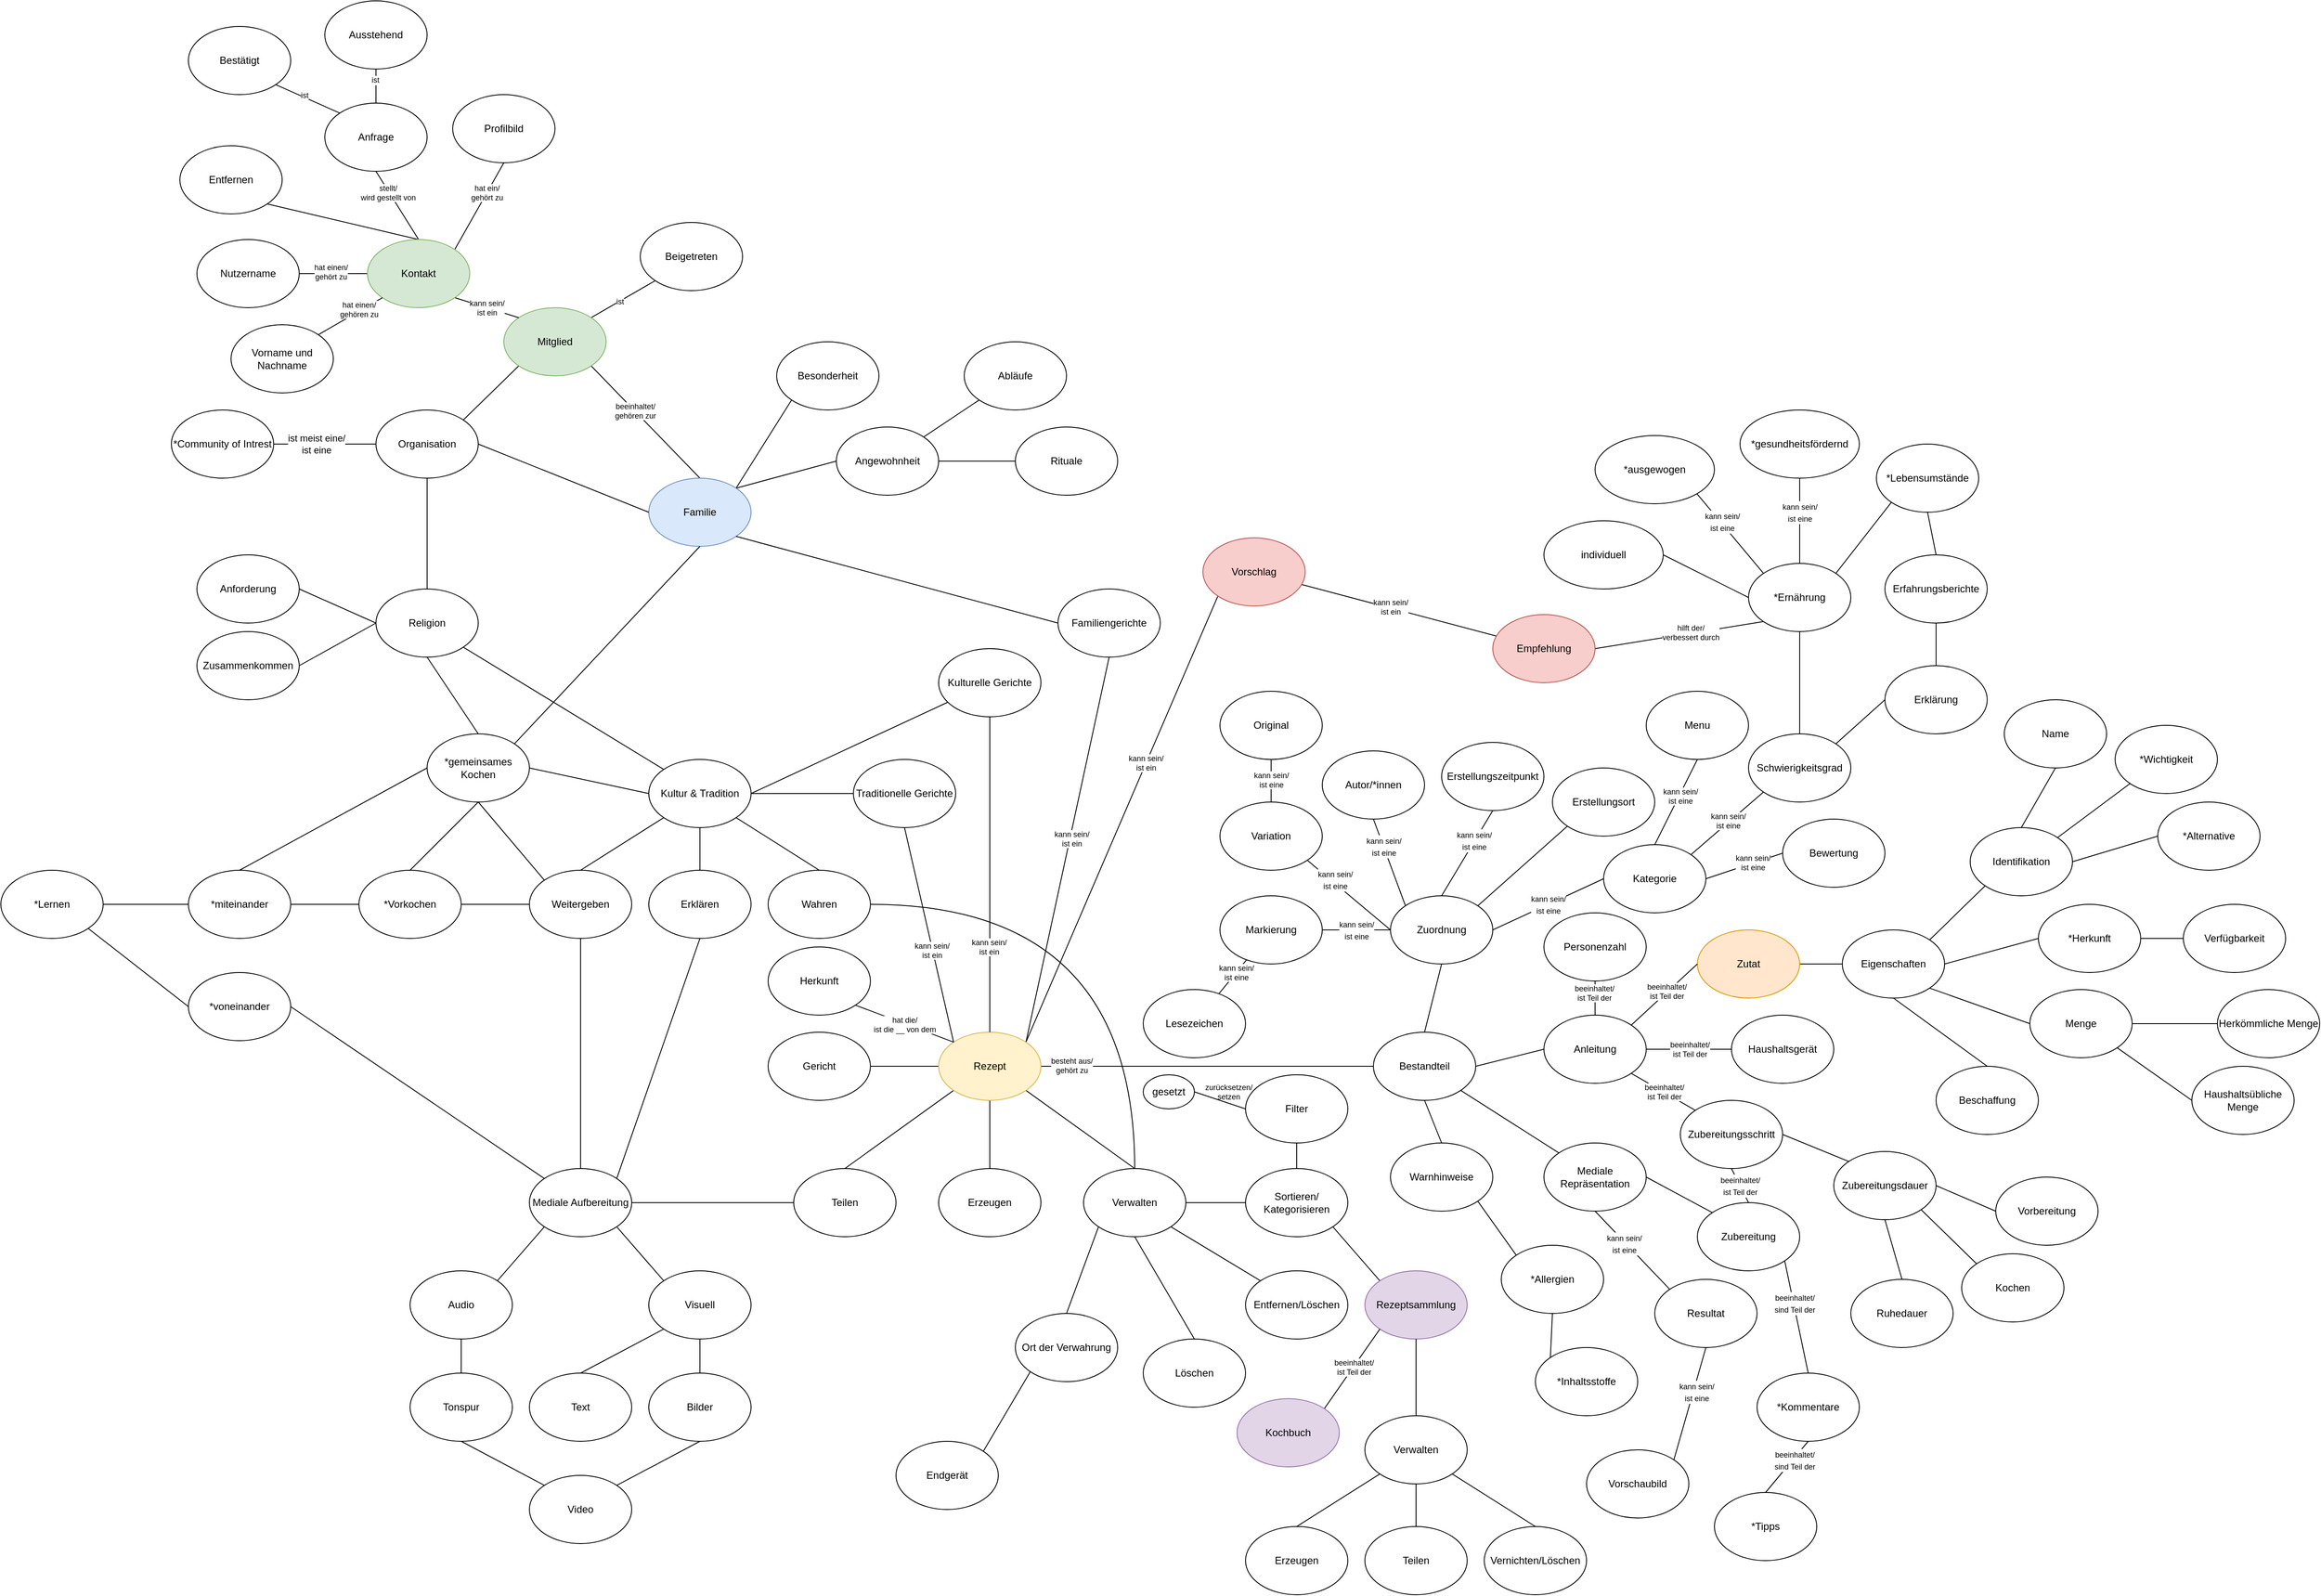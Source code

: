 <mxfile>
    <diagram id="gxQ1R-vnR4JIR3kSXCwo" name="V1">
        <mxGraphModel dx="1991" dy="2242" grid="1" gridSize="10" guides="1" tooltips="1" connect="1" arrows="1" fold="1" page="0" pageScale="1" pageWidth="827" pageHeight="1169" math="0" shadow="0">
            <root>
                <mxCell id="0"/>
                <mxCell id="1" parent="0"/>
                <mxCell id="6" style="rounded=0;orthogonalLoop=1;jettySize=auto;html=1;exitX=0.5;exitY=0;exitDx=0;exitDy=0;entryX=0;entryY=1;entryDx=0;entryDy=0;endArrow=none;endFill=0;" parent="1" source="2" target="5" edge="1">
                    <mxGeometry relative="1" as="geometry"/>
                </mxCell>
                <mxCell id="50" style="edgeStyle=none;rounded=0;orthogonalLoop=1;jettySize=auto;html=1;exitX=0;exitY=0.5;exitDx=0;exitDy=0;entryX=1;entryY=0.5;entryDx=0;entryDy=0;endArrow=none;endFill=0;" parent="1" source="2" target="32" edge="1">
                    <mxGeometry relative="1" as="geometry"/>
                </mxCell>
                <mxCell id="2" value="Teilen" style="ellipse;whiteSpace=wrap;html=1;" parent="1" vertex="1">
                    <mxGeometry x="770" y="160" width="120" height="80" as="geometry"/>
                </mxCell>
                <mxCell id="7" style="edgeStyle=none;rounded=0;orthogonalLoop=1;jettySize=auto;html=1;exitX=0.5;exitY=0;exitDx=0;exitDy=0;entryX=0.5;entryY=1;entryDx=0;entryDy=0;endArrow=none;endFill=0;" parent="1" source="3" target="5" edge="1">
                    <mxGeometry relative="1" as="geometry"/>
                </mxCell>
                <mxCell id="3" value="Erzeugen" style="ellipse;whiteSpace=wrap;html=1;" parent="1" vertex="1">
                    <mxGeometry x="940" y="160" width="120" height="80" as="geometry"/>
                </mxCell>
                <mxCell id="8" style="edgeStyle=none;rounded=0;orthogonalLoop=1;jettySize=auto;html=1;exitX=0.5;exitY=0;exitDx=0;exitDy=0;entryX=1;entryY=1;entryDx=0;entryDy=0;endArrow=none;endFill=0;" parent="1" source="4" target="5" edge="1">
                    <mxGeometry relative="1" as="geometry"/>
                </mxCell>
                <mxCell id="12" style="edgeStyle=none;rounded=0;orthogonalLoop=1;jettySize=auto;html=1;exitX=1;exitY=0.5;exitDx=0;exitDy=0;entryX=0;entryY=0.5;entryDx=0;entryDy=0;endArrow=none;endFill=0;" parent="1" source="4" target="9" edge="1">
                    <mxGeometry relative="1" as="geometry"/>
                </mxCell>
                <mxCell id="13" style="edgeStyle=none;rounded=0;orthogonalLoop=1;jettySize=auto;html=1;exitX=1;exitY=1;exitDx=0;exitDy=0;entryX=0;entryY=0;entryDx=0;entryDy=0;endArrow=none;endFill=0;" parent="1" source="4" target="10" edge="1">
                    <mxGeometry relative="1" as="geometry"/>
                </mxCell>
                <mxCell id="14" style="edgeStyle=none;rounded=0;orthogonalLoop=1;jettySize=auto;html=1;exitX=0.5;exitY=1;exitDx=0;exitDy=0;entryX=0.5;entryY=0;entryDx=0;entryDy=0;endArrow=none;endFill=0;" parent="1" source="4" target="11" edge="1">
                    <mxGeometry relative="1" as="geometry"/>
                </mxCell>
                <mxCell id="16" style="edgeStyle=none;rounded=0;orthogonalLoop=1;jettySize=auto;html=1;exitX=0;exitY=1;exitDx=0;exitDy=0;entryX=0.5;entryY=0;entryDx=0;entryDy=0;endArrow=none;endFill=0;" parent="1" source="4" target="15" edge="1">
                    <mxGeometry relative="1" as="geometry"/>
                </mxCell>
                <mxCell id="4" value="Verwalten" style="ellipse;whiteSpace=wrap;html=1;" parent="1" vertex="1">
                    <mxGeometry x="1110" y="160" width="120" height="80" as="geometry"/>
                </mxCell>
                <mxCell id="53" style="edgeStyle=none;rounded=0;orthogonalLoop=1;jettySize=auto;html=1;exitX=1;exitY=0;exitDx=0;exitDy=0;entryX=0.5;entryY=1;entryDx=0;entryDy=0;endArrow=none;endFill=0;" parent="1" source="5" target="25" edge="1">
                    <mxGeometry relative="1" as="geometry"/>
                </mxCell>
                <mxCell id="o_Oiny7sxUWtTBWbeoVe-261" value="kann sein/&lt;br&gt;ist ein" style="edgeLabel;html=1;align=center;verticalAlign=middle;resizable=0;points=[];fontSize=9;" parent="53" vertex="1" connectable="0">
                    <mxGeometry x="0.059" y="-2" relative="1" as="geometry">
                        <mxPoint as="offset"/>
                    </mxGeometry>
                </mxCell>
                <mxCell id="57" style="edgeStyle=orthogonalEdgeStyle;curved=1;rounded=0;orthogonalLoop=1;jettySize=auto;html=1;exitX=1;exitY=0.5;exitDx=0;exitDy=0;entryX=0;entryY=0.5;entryDx=0;entryDy=0;endArrow=none;endFill=0;" parent="1" source="5" target="56" edge="1">
                    <mxGeometry relative="1" as="geometry"/>
                </mxCell>
                <mxCell id="o_Oiny7sxUWtTBWbeoVe-263" value="besteht aus/&lt;br&gt;gehört zu" style="edgeLabel;html=1;align=center;verticalAlign=middle;resizable=0;points=[];fontSize=9;" parent="57" vertex="1" connectable="0">
                    <mxGeometry x="-0.817" y="1" relative="1" as="geometry">
                        <mxPoint as="offset"/>
                    </mxGeometry>
                </mxCell>
                <mxCell id="91" value="" style="edgeStyle=none;rounded=0;orthogonalLoop=1;jettySize=auto;html=1;endArrow=none;endFill=0;" parent="1" source="5" target="90" edge="1">
                    <mxGeometry relative="1" as="geometry"/>
                </mxCell>
                <mxCell id="o_Oiny7sxUWtTBWbeoVe-210" style="edgeStyle=none;rounded=0;orthogonalLoop=1;jettySize=auto;html=1;exitX=1;exitY=0;exitDx=0;exitDy=0;entryX=0;entryY=1;entryDx=0;entryDy=0;endArrow=none;endFill=0;" parent="1" source="5" target="o_Oiny7sxUWtTBWbeoVe-208" edge="1">
                    <mxGeometry relative="1" as="geometry"/>
                </mxCell>
                <mxCell id="o_Oiny7sxUWtTBWbeoVe-243" value="kann sein/&lt;br&gt;ist ein" style="edgeLabel;html=1;align=center;verticalAlign=middle;resizable=0;points=[];fontSize=9;" parent="o_Oiny7sxUWtTBWbeoVe-210" vertex="1" connectable="0">
                    <mxGeometry x="0.252" y="1" relative="1" as="geometry">
                        <mxPoint as="offset"/>
                    </mxGeometry>
                </mxCell>
                <mxCell id="5" value="Rezept" style="ellipse;whiteSpace=wrap;html=1;fillColor=#fff2cc;strokeColor=#d6b656;" parent="1" vertex="1">
                    <mxGeometry x="940" width="120" height="80" as="geometry"/>
                </mxCell>
                <mxCell id="104" style="edgeStyle=none;rounded=0;orthogonalLoop=1;jettySize=auto;html=1;exitX=1;exitY=1;exitDx=0;exitDy=0;entryX=0;entryY=0;entryDx=0;entryDy=0;endArrow=none;endFill=0;" parent="1" source="9" target="103" edge="1">
                    <mxGeometry relative="1" as="geometry"/>
                </mxCell>
                <mxCell id="o_Oiny7sxUWtTBWbeoVe-207" value="" style="edgeStyle=none;rounded=0;orthogonalLoop=1;jettySize=auto;html=1;endArrow=none;endFill=0;" parent="1" source="9" target="o_Oiny7sxUWtTBWbeoVe-206" edge="1">
                    <mxGeometry relative="1" as="geometry"/>
                </mxCell>
                <mxCell id="9" value="Sortieren/&lt;br&gt;Kategorisieren" style="ellipse;whiteSpace=wrap;html=1;" parent="1" vertex="1">
                    <mxGeometry x="1300" y="160" width="120" height="80" as="geometry"/>
                </mxCell>
                <mxCell id="10" value="Entfernen/Löschen" style="ellipse;whiteSpace=wrap;html=1;" parent="1" vertex="1">
                    <mxGeometry x="1300" y="280" width="120" height="80" as="geometry"/>
                </mxCell>
                <mxCell id="11" value="Löschen" style="ellipse;whiteSpace=wrap;html=1;" parent="1" vertex="1">
                    <mxGeometry x="1180" y="360" width="120" height="80" as="geometry"/>
                </mxCell>
                <mxCell id="15" value="Ort der Verwahrung" style="ellipse;whiteSpace=wrap;html=1;" parent="1" vertex="1">
                    <mxGeometry x="1030" y="330" width="120" height="80" as="geometry"/>
                </mxCell>
                <mxCell id="184" style="edgeStyle=none;rounded=0;orthogonalLoop=1;jettySize=auto;html=1;exitX=1;exitY=0;exitDx=0;exitDy=0;entryX=0;entryY=1;entryDx=0;entryDy=0;endArrow=none;endFill=0;" parent="1" source="17" target="183" edge="1">
                    <mxGeometry relative="1" as="geometry"/>
                </mxCell>
                <mxCell id="186" style="edgeStyle=none;rounded=0;orthogonalLoop=1;jettySize=auto;html=1;exitX=1;exitY=0;exitDx=0;exitDy=0;entryX=0;entryY=0.5;entryDx=0;entryDy=0;endArrow=none;endFill=0;" parent="1" source="17" target="185" edge="1">
                    <mxGeometry relative="1" as="geometry"/>
                </mxCell>
                <mxCell id="o_Oiny7sxUWtTBWbeoVe-200" style="rounded=0;orthogonalLoop=1;jettySize=auto;html=1;exitX=0.5;exitY=0;exitDx=0;exitDy=0;entryX=1;entryY=1;entryDx=0;entryDy=0;endArrow=none;endFill=0;" parent="1" source="17" target="88" edge="1">
                    <mxGeometry relative="1" as="geometry"/>
                </mxCell>
                <mxCell id="o_Oiny7sxUWtTBWbeoVe-258" value="beeinhaltet/&lt;br&gt;gehören zur" style="edgeLabel;html=1;align=center;verticalAlign=middle;resizable=0;points=[];fontSize=9;" parent="o_Oiny7sxUWtTBWbeoVe-200" vertex="1" connectable="0">
                    <mxGeometry x="0.198" y="-1" relative="1" as="geometry">
                        <mxPoint as="offset"/>
                    </mxGeometry>
                </mxCell>
                <mxCell id="17" value="Familie" style="ellipse;whiteSpace=wrap;html=1;fillColor=#dae8fc;strokeColor=#6c8ebf;" parent="1" vertex="1">
                    <mxGeometry x="600" y="-650" width="120" height="80" as="geometry"/>
                </mxCell>
                <mxCell id="22" style="edgeStyle=none;rounded=0;orthogonalLoop=1;jettySize=auto;html=1;exitX=0;exitY=1;exitDx=0;exitDy=0;entryX=0.5;entryY=0;entryDx=0;entryDy=0;endArrow=none;endFill=0;" parent="1" source="18" target="19" edge="1">
                    <mxGeometry relative="1" as="geometry"/>
                </mxCell>
                <mxCell id="23" style="edgeStyle=none;rounded=0;orthogonalLoop=1;jettySize=auto;html=1;exitX=0.5;exitY=1;exitDx=0;exitDy=0;entryX=0.5;entryY=0;entryDx=0;entryDy=0;endArrow=none;endFill=0;" parent="1" source="18" target="20" edge="1">
                    <mxGeometry relative="1" as="geometry"/>
                </mxCell>
                <mxCell id="24" style="edgeStyle=none;rounded=0;orthogonalLoop=1;jettySize=auto;html=1;exitX=1;exitY=1;exitDx=0;exitDy=0;entryX=0.5;entryY=0;entryDx=0;entryDy=0;endArrow=none;endFill=0;" parent="1" source="18" target="21" edge="1">
                    <mxGeometry relative="1" as="geometry"/>
                </mxCell>
                <mxCell id="29" value="" style="edgeStyle=none;rounded=0;orthogonalLoop=1;jettySize=auto;html=1;endArrow=none;endFill=0;" parent="1" source="18" target="28" edge="1">
                    <mxGeometry relative="1" as="geometry"/>
                </mxCell>
                <mxCell id="31" value="" style="edgeStyle=none;rounded=0;orthogonalLoop=1;jettySize=auto;html=1;endArrow=none;endFill=0;exitX=1;exitY=0.5;exitDx=0;exitDy=0;" parent="1" source="18" target="30" edge="1">
                    <mxGeometry relative="1" as="geometry"/>
                </mxCell>
                <mxCell id="18" value="Kultur &amp;amp; Tradition" style="ellipse;whiteSpace=wrap;html=1;" parent="1" vertex="1">
                    <mxGeometry x="600" y="-320" width="120" height="80" as="geometry"/>
                </mxCell>
                <mxCell id="49" style="edgeStyle=none;rounded=0;orthogonalLoop=1;jettySize=auto;html=1;exitX=0.5;exitY=1;exitDx=0;exitDy=0;entryX=0.5;entryY=0;entryDx=0;entryDy=0;endArrow=none;endFill=0;" parent="1" source="19" target="32" edge="1">
                    <mxGeometry relative="1" as="geometry"/>
                </mxCell>
                <mxCell id="138" value="" style="edgeStyle=none;rounded=0;orthogonalLoop=1;jettySize=auto;html=1;endArrow=none;endFill=0;" parent="1" source="19" target="137" edge="1">
                    <mxGeometry relative="1" as="geometry"/>
                </mxCell>
                <mxCell id="19" value="Weitergeben" style="ellipse;whiteSpace=wrap;html=1;" parent="1" vertex="1">
                    <mxGeometry x="460" y="-190" width="120" height="80" as="geometry"/>
                </mxCell>
                <mxCell id="54" style="edgeStyle=none;rounded=0;orthogonalLoop=1;jettySize=auto;html=1;exitX=0.5;exitY=1;exitDx=0;exitDy=0;entryX=1;entryY=0;entryDx=0;entryDy=0;endArrow=none;endFill=0;" parent="1" source="20" target="32" edge="1">
                    <mxGeometry relative="1" as="geometry"/>
                </mxCell>
                <mxCell id="20" value="Erklären" style="ellipse;whiteSpace=wrap;html=1;" parent="1" vertex="1">
                    <mxGeometry x="600" y="-190" width="120" height="80" as="geometry"/>
                </mxCell>
                <mxCell id="55" style="edgeStyle=orthogonalEdgeStyle;rounded=0;orthogonalLoop=1;jettySize=auto;html=1;exitX=1;exitY=0.5;exitDx=0;exitDy=0;entryX=0.5;entryY=0;entryDx=0;entryDy=0;endArrow=none;endFill=0;curved=1;" parent="1" source="21" target="4" edge="1">
                    <mxGeometry relative="1" as="geometry"/>
                </mxCell>
                <mxCell id="21" value="Wahren" style="ellipse;whiteSpace=wrap;html=1;" parent="1" vertex="1">
                    <mxGeometry x="740" y="-190" width="120" height="80" as="geometry"/>
                </mxCell>
                <mxCell id="26" style="edgeStyle=none;rounded=0;orthogonalLoop=1;jettySize=auto;html=1;exitX=0;exitY=0.5;exitDx=0;exitDy=0;entryX=1;entryY=1;entryDx=0;entryDy=0;endArrow=none;endFill=0;" parent="1" source="25" target="17" edge="1">
                    <mxGeometry relative="1" as="geometry"/>
                </mxCell>
                <mxCell id="25" value="Familiengerichte" style="ellipse;whiteSpace=wrap;html=1;" parent="1" vertex="1">
                    <mxGeometry x="1080" y="-520" width="120" height="80" as="geometry"/>
                </mxCell>
                <mxCell id="51" style="edgeStyle=none;rounded=0;orthogonalLoop=1;jettySize=auto;html=1;exitX=0.5;exitY=1;exitDx=0;exitDy=0;entryX=0;entryY=0;entryDx=0;entryDy=0;endArrow=none;endFill=0;" parent="1" source="28" target="5" edge="1">
                    <mxGeometry relative="1" as="geometry"/>
                </mxCell>
                <mxCell id="o_Oiny7sxUWtTBWbeoVe-259" value="kann sein/&lt;br&gt;ist ein" style="edgeLabel;html=1;align=center;verticalAlign=middle;resizable=0;points=[];fontSize=9;" parent="51" vertex="1" connectable="0">
                    <mxGeometry x="0.142" y="-1" relative="1" as="geometry">
                        <mxPoint as="offset"/>
                    </mxGeometry>
                </mxCell>
                <mxCell id="28" value="Traditionelle Gerichte" style="ellipse;whiteSpace=wrap;html=1;" parent="1" vertex="1">
                    <mxGeometry x="840" y="-320" width="120" height="80" as="geometry"/>
                </mxCell>
                <mxCell id="52" style="edgeStyle=none;rounded=0;orthogonalLoop=1;jettySize=auto;html=1;exitX=0.5;exitY=1;exitDx=0;exitDy=0;entryX=0.5;entryY=0;entryDx=0;entryDy=0;endArrow=none;endFill=0;" parent="1" source="30" target="5" edge="1">
                    <mxGeometry relative="1" as="geometry"/>
                </mxCell>
                <mxCell id="o_Oiny7sxUWtTBWbeoVe-260" value="kann sein/&lt;br&gt;ist ein" style="edgeLabel;html=1;align=center;verticalAlign=middle;resizable=0;points=[];fontSize=9;" parent="52" vertex="1" connectable="0">
                    <mxGeometry x="0.46" y="-1" relative="1" as="geometry">
                        <mxPoint as="offset"/>
                    </mxGeometry>
                </mxCell>
                <mxCell id="30" value="Kulturelle Gerichte" style="ellipse;whiteSpace=wrap;html=1;" parent="1" vertex="1">
                    <mxGeometry x="940" y="-450" width="120" height="80" as="geometry"/>
                </mxCell>
                <mxCell id="40" style="edgeStyle=none;rounded=0;orthogonalLoop=1;jettySize=auto;html=1;exitX=0;exitY=1;exitDx=0;exitDy=0;entryX=1;entryY=0;entryDx=0;entryDy=0;endArrow=none;endFill=0;" parent="1" source="32" target="34" edge="1">
                    <mxGeometry relative="1" as="geometry"/>
                </mxCell>
                <mxCell id="41" style="edgeStyle=none;rounded=0;orthogonalLoop=1;jettySize=auto;html=1;exitX=1;exitY=1;exitDx=0;exitDy=0;entryX=0;entryY=0;entryDx=0;entryDy=0;endArrow=none;endFill=0;" parent="1" source="32" target="35" edge="1">
                    <mxGeometry relative="1" as="geometry"/>
                </mxCell>
                <mxCell id="32" value="Mediale Aufbereitung" style="ellipse;whiteSpace=wrap;html=1;" parent="1" vertex="1">
                    <mxGeometry x="460" y="160" width="120" height="80" as="geometry"/>
                </mxCell>
                <mxCell id="33" value="Text" style="ellipse;whiteSpace=wrap;html=1;" parent="1" vertex="1">
                    <mxGeometry x="460" y="400" width="120" height="80" as="geometry"/>
                </mxCell>
                <mxCell id="42" style="edgeStyle=none;rounded=0;orthogonalLoop=1;jettySize=auto;html=1;exitX=0.5;exitY=1;exitDx=0;exitDy=0;entryX=0.5;entryY=0;entryDx=0;entryDy=0;endArrow=none;endFill=0;" parent="1" source="34" target="37" edge="1">
                    <mxGeometry relative="1" as="geometry"/>
                </mxCell>
                <mxCell id="34" value="Audio" style="ellipse;whiteSpace=wrap;html=1;" parent="1" vertex="1">
                    <mxGeometry x="320" y="280" width="120" height="80" as="geometry"/>
                </mxCell>
                <mxCell id="43" style="edgeStyle=none;rounded=0;orthogonalLoop=1;jettySize=auto;html=1;exitX=0.5;exitY=1;exitDx=0;exitDy=0;entryX=0.5;entryY=0;entryDx=0;entryDy=0;endArrow=none;endFill=0;" parent="1" source="35" target="38" edge="1">
                    <mxGeometry relative="1" as="geometry"/>
                </mxCell>
                <mxCell id="44" style="edgeStyle=none;rounded=0;orthogonalLoop=1;jettySize=auto;html=1;exitX=0;exitY=1;exitDx=0;exitDy=0;entryX=0.5;entryY=0;entryDx=0;entryDy=0;endArrow=none;endFill=0;" parent="1" source="35" target="33" edge="1">
                    <mxGeometry relative="1" as="geometry"/>
                </mxCell>
                <mxCell id="35" value="Visuell" style="ellipse;whiteSpace=wrap;html=1;" parent="1" vertex="1">
                    <mxGeometry x="600" y="280" width="120" height="80" as="geometry"/>
                </mxCell>
                <mxCell id="45" style="edgeStyle=none;rounded=0;orthogonalLoop=1;jettySize=auto;html=1;exitX=0.5;exitY=1;exitDx=0;exitDy=0;entryX=0;entryY=0;entryDx=0;entryDy=0;endArrow=none;endFill=0;" parent="1" source="37" target="39" edge="1">
                    <mxGeometry relative="1" as="geometry"/>
                </mxCell>
                <mxCell id="37" value="Tonspur" style="ellipse;whiteSpace=wrap;html=1;" parent="1" vertex="1">
                    <mxGeometry x="320" y="400" width="120" height="80" as="geometry"/>
                </mxCell>
                <mxCell id="46" style="edgeStyle=none;rounded=0;orthogonalLoop=1;jettySize=auto;html=1;exitX=0.5;exitY=1;exitDx=0;exitDy=0;entryX=1;entryY=0;entryDx=0;entryDy=0;endArrow=none;endFill=0;" parent="1" source="38" target="39" edge="1">
                    <mxGeometry relative="1" as="geometry"/>
                </mxCell>
                <mxCell id="38" value="Bilder" style="ellipse;whiteSpace=wrap;html=1;" parent="1" vertex="1">
                    <mxGeometry x="600" y="400" width="120" height="80" as="geometry"/>
                </mxCell>
                <mxCell id="39" value="Video" style="ellipse;whiteSpace=wrap;html=1;" parent="1" vertex="1">
                    <mxGeometry x="460" y="520" width="120" height="80" as="geometry"/>
                </mxCell>
                <mxCell id="48" style="edgeStyle=none;rounded=0;orthogonalLoop=1;jettySize=auto;html=1;exitX=1;exitY=1;exitDx=0;exitDy=0;entryX=0;entryY=0;entryDx=0;entryDy=0;endArrow=none;endFill=0;" parent="1" source="47" target="18" edge="1">
                    <mxGeometry relative="1" as="geometry"/>
                </mxCell>
                <mxCell id="47" value="Religion" style="ellipse;whiteSpace=wrap;html=1;" parent="1" vertex="1">
                    <mxGeometry x="280" y="-520" width="120" height="80" as="geometry"/>
                </mxCell>
                <mxCell id="71" style="edgeStyle=none;rounded=0;orthogonalLoop=1;jettySize=auto;html=1;exitX=0.5;exitY=0;exitDx=0;exitDy=0;entryX=0.5;entryY=1;entryDx=0;entryDy=0;endArrow=none;endFill=0;" parent="1" source="56" target="63" edge="1">
                    <mxGeometry relative="1" as="geometry"/>
                </mxCell>
                <mxCell id="72" style="edgeStyle=none;rounded=0;orthogonalLoop=1;jettySize=auto;html=1;exitX=1;exitY=0.5;exitDx=0;exitDy=0;entryX=0;entryY=0.5;entryDx=0;entryDy=0;endArrow=none;endFill=0;" parent="1" source="56" target="62" edge="1">
                    <mxGeometry relative="1" as="geometry"/>
                </mxCell>
                <mxCell id="77" style="edgeStyle=none;rounded=0;orthogonalLoop=1;jettySize=auto;html=1;exitX=1;exitY=1;exitDx=0;exitDy=0;entryX=0;entryY=0;entryDx=0;entryDy=0;endArrow=none;endFill=0;" parent="1" source="56" target="76" edge="1">
                    <mxGeometry relative="1" as="geometry"/>
                </mxCell>
                <mxCell id="162" style="edgeStyle=none;rounded=0;orthogonalLoop=1;jettySize=auto;html=1;exitX=0.5;exitY=1;exitDx=0;exitDy=0;entryX=0.5;entryY=0;entryDx=0;entryDy=0;endArrow=none;endFill=0;" parent="1" source="56" target="161" edge="1">
                    <mxGeometry relative="1" as="geometry"/>
                </mxCell>
                <mxCell id="56" value="Bestandteil" style="ellipse;whiteSpace=wrap;html=1;" parent="1" vertex="1">
                    <mxGeometry x="1450" width="120" height="80" as="geometry"/>
                </mxCell>
                <mxCell id="58" value="Autor/*innen" style="ellipse;whiteSpace=wrap;html=1;" parent="1" vertex="1">
                    <mxGeometry x="1390" y="-330" width="120" height="80" as="geometry"/>
                </mxCell>
                <mxCell id="70" value="&lt;span style=&quot;font-size: 9px&quot;&gt;kann sein/&lt;/span&gt;&lt;br style=&quot;font-size: 9px&quot;&gt;&lt;span style=&quot;font-size: 9px&quot;&gt;ist eine&lt;/span&gt;" style="edgeStyle=none;rounded=0;orthogonalLoop=1;jettySize=auto;html=1;exitX=0;exitY=0.5;exitDx=0;exitDy=0;entryX=1;entryY=0.5;entryDx=0;entryDy=0;endArrow=none;endFill=0;" parent="1" source="59" target="63" edge="1">
                    <mxGeometry relative="1" as="geometry"/>
                </mxCell>
                <mxCell id="101" style="edgeStyle=none;rounded=0;orthogonalLoop=1;jettySize=auto;html=1;exitX=1;exitY=0;exitDx=0;exitDy=0;entryX=0;entryY=1;entryDx=0;entryDy=0;endArrow=none;endFill=0;" parent="1" source="59" target="96" edge="1">
                    <mxGeometry relative="1" as="geometry"/>
                </mxCell>
                <mxCell id="o_Oiny7sxUWtTBWbeoVe-266" value="kann sein/&lt;br&gt;ist eine" style="edgeLabel;html=1;align=center;verticalAlign=middle;resizable=0;points=[];fontSize=9;" parent="101" vertex="1" connectable="0">
                    <mxGeometry x="0.062" y="2" relative="1" as="geometry">
                        <mxPoint as="offset"/>
                    </mxGeometry>
                </mxCell>
                <mxCell id="o_Oiny7sxUWtTBWbeoVe-215" style="edgeStyle=none;rounded=0;orthogonalLoop=1;jettySize=auto;html=1;exitX=1;exitY=0.5;exitDx=0;exitDy=0;endArrow=none;endFill=0;entryX=0;entryY=0.5;entryDx=0;entryDy=0;" parent="1" source="59" target="o_Oiny7sxUWtTBWbeoVe-216" edge="1">
                    <mxGeometry relative="1" as="geometry">
                        <mxPoint x="1920" y="-210" as="targetPoint"/>
                    </mxGeometry>
                </mxCell>
                <mxCell id="o_Oiny7sxUWtTBWbeoVe-267" value="kann sein/&lt;br&gt;ist eine" style="edgeLabel;html=1;align=center;verticalAlign=middle;resizable=0;points=[];fontSize=9;" parent="o_Oiny7sxUWtTBWbeoVe-215" vertex="1" connectable="0">
                    <mxGeometry x="0.224" y="1" relative="1" as="geometry">
                        <mxPoint as="offset"/>
                    </mxGeometry>
                </mxCell>
                <mxCell id="o_Oiny7sxUWtTBWbeoVe-217" style="edgeStyle=none;rounded=0;orthogonalLoop=1;jettySize=auto;html=1;exitX=0.5;exitY=0;exitDx=0;exitDy=0;endArrow=none;endFill=0;entryX=0.5;entryY=1;entryDx=0;entryDy=0;" parent="1" source="59" target="o_Oiny7sxUWtTBWbeoVe-218" edge="1">
                    <mxGeometry relative="1" as="geometry">
                        <mxPoint x="1840" y="-320" as="targetPoint"/>
                    </mxGeometry>
                </mxCell>
                <mxCell id="o_Oiny7sxUWtTBWbeoVe-246" value="kann sein/&lt;br&gt;ist eine" style="edgeLabel;html=1;align=center;verticalAlign=middle;resizable=0;points=[];fontSize=9;" parent="o_Oiny7sxUWtTBWbeoVe-217" vertex="1" connectable="0">
                    <mxGeometry x="0.165" y="-1" relative="1" as="geometry">
                        <mxPoint as="offset"/>
                    </mxGeometry>
                </mxCell>
                <mxCell id="59" value="Kategorie" style="ellipse;whiteSpace=wrap;html=1;" parent="1" vertex="1">
                    <mxGeometry x="1720" y="-220" width="120" height="80" as="geometry"/>
                </mxCell>
                <mxCell id="123" style="edgeStyle=none;rounded=0;orthogonalLoop=1;jettySize=auto;html=1;exitX=1;exitY=0.5;exitDx=0;exitDy=0;entryX=0;entryY=0.5;entryDx=0;entryDy=0;endArrow=none;endFill=0;" parent="1" source="60" target="122" edge="1">
                    <mxGeometry relative="1" as="geometry"/>
                </mxCell>
                <mxCell id="60" value="Zutat" style="ellipse;whiteSpace=wrap;html=1;fillColor=#ffe6cc;strokeColor=#d79b00;" parent="1" vertex="1">
                    <mxGeometry x="1830" y="-120" width="120" height="80" as="geometry"/>
                </mxCell>
                <mxCell id="153" style="edgeStyle=none;rounded=0;orthogonalLoop=1;jettySize=auto;html=1;exitX=1;exitY=0.5;exitDx=0;exitDy=0;endArrow=none;endFill=0;entryX=0;entryY=0;entryDx=0;entryDy=0;" parent="1" source="61" target="154" edge="1">
                    <mxGeometry relative="1" as="geometry">
                        <mxPoint x="2010" y="170" as="targetPoint"/>
                    </mxGeometry>
                </mxCell>
                <mxCell id="61" value="Zubereitungsschritt" style="ellipse;whiteSpace=wrap;html=1;" parent="1" vertex="1">
                    <mxGeometry x="1810" y="80" width="120" height="80" as="geometry"/>
                </mxCell>
                <mxCell id="73" style="edgeStyle=none;rounded=0;orthogonalLoop=1;jettySize=auto;html=1;exitX=1;exitY=0;exitDx=0;exitDy=0;entryX=0;entryY=0.5;entryDx=0;entryDy=0;endArrow=none;endFill=0;" parent="1" source="62" target="60" edge="1">
                    <mxGeometry relative="1" as="geometry"/>
                </mxCell>
                <mxCell id="o_Oiny7sxUWtTBWbeoVe-247" value="beeinhaltet/&lt;br&gt;ist Teil der" style="edgeLabel;html=1;align=center;verticalAlign=middle;resizable=0;points=[];fontSize=9;" parent="73" vertex="1" connectable="0">
                    <mxGeometry x="0.087" y="1" relative="1" as="geometry">
                        <mxPoint as="offset"/>
                    </mxGeometry>
                </mxCell>
                <mxCell id="74" style="edgeStyle=none;rounded=0;orthogonalLoop=1;jettySize=auto;html=1;exitX=1;exitY=0.5;exitDx=0;exitDy=0;entryX=0;entryY=0.5;entryDx=0;entryDy=0;endArrow=none;endFill=0;" parent="1" source="62" target="66" edge="1">
                    <mxGeometry relative="1" as="geometry"/>
                </mxCell>
                <mxCell id="o_Oiny7sxUWtTBWbeoVe-249" value="beeinhaltet/&lt;br&gt;ist Teil der" style="edgeLabel;html=1;align=center;verticalAlign=middle;resizable=0;points=[];fontSize=9;" parent="74" vertex="1" connectable="0">
                    <mxGeometry x="-0.272" y="1" relative="1" as="geometry">
                        <mxPoint x="14" y="1" as="offset"/>
                    </mxGeometry>
                </mxCell>
                <mxCell id="75" style="edgeStyle=none;rounded=0;orthogonalLoop=1;jettySize=auto;html=1;exitX=1;exitY=1;exitDx=0;exitDy=0;entryX=0;entryY=0;entryDx=0;entryDy=0;endArrow=none;endFill=0;" parent="1" source="62" target="61" edge="1">
                    <mxGeometry relative="1" as="geometry"/>
                </mxCell>
                <mxCell id="o_Oiny7sxUWtTBWbeoVe-250" value="beeinhaltet/&lt;br&gt;ist Teil der" style="edgeLabel;html=1;align=center;verticalAlign=middle;resizable=0;points=[];fontSize=9;" parent="75" vertex="1" connectable="0">
                    <mxGeometry x="-0.395" y="2" relative="1" as="geometry">
                        <mxPoint x="14" y="10" as="offset"/>
                    </mxGeometry>
                </mxCell>
                <mxCell id="o_Oiny7sxUWtTBWbeoVe-223" style="edgeStyle=none;rounded=0;orthogonalLoop=1;jettySize=auto;html=1;exitX=0.5;exitY=0;exitDx=0;exitDy=0;entryX=0.5;entryY=1;entryDx=0;entryDy=0;endArrow=none;endFill=0;" parent="1" source="62" target="o_Oiny7sxUWtTBWbeoVe-222" edge="1">
                    <mxGeometry relative="1" as="geometry"/>
                </mxCell>
                <mxCell id="o_Oiny7sxUWtTBWbeoVe-248" value="beeinhaltet/&lt;br&gt;ist Teil der" style="edgeLabel;html=1;align=center;verticalAlign=middle;resizable=0;points=[];fontSize=9;" parent="o_Oiny7sxUWtTBWbeoVe-223" vertex="1" connectable="0">
                    <mxGeometry x="0.307" y="1" relative="1" as="geometry">
                        <mxPoint as="offset"/>
                    </mxGeometry>
                </mxCell>
                <mxCell id="62" value="Anleitung" style="ellipse;whiteSpace=wrap;html=1;" parent="1" vertex="1">
                    <mxGeometry x="1650" y="-20" width="120" height="80" as="geometry"/>
                </mxCell>
                <mxCell id="67" style="rounded=0;orthogonalLoop=1;jettySize=auto;html=1;exitX=0;exitY=0;exitDx=0;exitDy=0;entryX=0.5;entryY=1;entryDx=0;entryDy=0;endArrow=none;endFill=0;" parent="1" source="63" target="58" edge="1">
                    <mxGeometry relative="1" as="geometry"/>
                </mxCell>
                <mxCell id="204" value="&lt;span style=&quot;font-size: 9px&quot;&gt;kann sein/&lt;/span&gt;&lt;br style=&quot;font-size: 9px&quot;&gt;&lt;span style=&quot;font-size: 9px&quot;&gt;ist eine&lt;/span&gt;" style="edgeLabel;html=1;align=center;verticalAlign=middle;resizable=0;points=[];" vertex="1" connectable="0" parent="67">
                    <mxGeometry x="0.378" relative="1" as="geometry">
                        <mxPoint as="offset"/>
                    </mxGeometry>
                </mxCell>
                <mxCell id="o_Oiny7sxUWtTBWbeoVe-214" value="" style="edgeStyle=none;rounded=0;orthogonalLoop=1;jettySize=auto;html=1;endArrow=none;endFill=0;" parent="1" source="63" target="o_Oiny7sxUWtTBWbeoVe-213" edge="1">
                    <mxGeometry relative="1" as="geometry"/>
                </mxCell>
                <mxCell id="202" value="&lt;span style=&quot;font-size: 9px&quot;&gt;kann sein/&lt;/span&gt;&lt;br style=&quot;font-size: 9px&quot;&gt;&lt;span style=&quot;font-size: 9px&quot;&gt;ist eine&lt;/span&gt;" style="edgeLabel;html=1;align=center;verticalAlign=middle;resizable=0;points=[];" vertex="1" connectable="0" parent="o_Oiny7sxUWtTBWbeoVe-214">
                    <mxGeometry x="0.283" y="-4" relative="1" as="geometry">
                        <mxPoint x="11" y="4" as="offset"/>
                    </mxGeometry>
                </mxCell>
                <mxCell id="63" value="Zuordnung" style="ellipse;whiteSpace=wrap;html=1;" parent="1" vertex="1">
                    <mxGeometry x="1470" y="-160" width="120" height="80" as="geometry"/>
                </mxCell>
                <mxCell id="68" style="edgeStyle=none;rounded=0;orthogonalLoop=1;jettySize=auto;html=1;exitX=0.5;exitY=1;exitDx=0;exitDy=0;entryX=0.5;entryY=0;entryDx=0;entryDy=0;endArrow=none;endFill=0;" parent="1" source="64" target="63" edge="1">
                    <mxGeometry relative="1" as="geometry"/>
                </mxCell>
                <mxCell id="205" value="&lt;span style=&quot;font-size: 9px&quot;&gt;kann sein/&lt;/span&gt;&lt;br style=&quot;font-size: 9px&quot;&gt;&lt;span style=&quot;font-size: 9px&quot;&gt;ist eine&lt;/span&gt;" style="edgeLabel;html=1;align=center;verticalAlign=middle;resizable=0;points=[];" vertex="1" connectable="0" parent="68">
                    <mxGeometry x="-0.291" y="-1" relative="1" as="geometry">
                        <mxPoint as="offset"/>
                    </mxGeometry>
                </mxCell>
                <mxCell id="64" value="Erstellungszeitpunkt" style="ellipse;whiteSpace=wrap;html=1;" parent="1" vertex="1">
                    <mxGeometry x="1530" y="-340" width="120" height="80" as="geometry"/>
                </mxCell>
                <mxCell id="69" style="edgeStyle=none;rounded=0;orthogonalLoop=1;jettySize=auto;html=1;exitX=0;exitY=1;exitDx=0;exitDy=0;entryX=1;entryY=0;entryDx=0;entryDy=0;endArrow=none;endFill=0;" parent="1" source="65" target="63" edge="1">
                    <mxGeometry relative="1" as="geometry"/>
                </mxCell>
                <mxCell id="65" value="Erstellungsort" style="ellipse;whiteSpace=wrap;html=1;" parent="1" vertex="1">
                    <mxGeometry x="1660" y="-310" width="120" height="80" as="geometry"/>
                </mxCell>
                <mxCell id="66" value="Haushaltsgerät" style="ellipse;whiteSpace=wrap;html=1;" parent="1" vertex="1">
                    <mxGeometry x="1870" y="-20" width="120" height="80" as="geometry"/>
                </mxCell>
                <mxCell id="79" style="edgeStyle=none;rounded=0;orthogonalLoop=1;jettySize=auto;html=1;exitX=1;exitY=0.5;exitDx=0;exitDy=0;entryX=0;entryY=0;entryDx=0;entryDy=0;endArrow=none;endFill=0;" parent="1" source="76" target="78" edge="1">
                    <mxGeometry relative="1" as="geometry"/>
                </mxCell>
                <mxCell id="81" style="edgeStyle=none;rounded=0;orthogonalLoop=1;jettySize=auto;html=1;exitX=0.5;exitY=1;exitDx=0;exitDy=0;entryX=0;entryY=0;entryDx=0;entryDy=0;endArrow=none;endFill=0;" parent="1" source="76" target="80" edge="1">
                    <mxGeometry relative="1" as="geometry"/>
                </mxCell>
                <mxCell id="212" value="&lt;span style=&quot;font-size: 9px&quot;&gt;kann sein/&lt;/span&gt;&lt;br style=&quot;font-size: 9px&quot;&gt;&lt;span style=&quot;font-size: 9px&quot;&gt;ist eine&lt;/span&gt;" style="edgeLabel;html=1;align=center;verticalAlign=middle;resizable=0;points=[];" vertex="1" connectable="0" parent="81">
                    <mxGeometry x="-0.2" y="-2" relative="1" as="geometry">
                        <mxPoint as="offset"/>
                    </mxGeometry>
                </mxCell>
                <mxCell id="76" value="Mediale Repräsentation" style="ellipse;whiteSpace=wrap;html=1;" parent="1" vertex="1">
                    <mxGeometry x="1650" y="130" width="120" height="80" as="geometry"/>
                </mxCell>
                <mxCell id="136" style="edgeStyle=none;rounded=0;orthogonalLoop=1;jettySize=auto;html=1;exitX=0.5;exitY=0;exitDx=0;exitDy=0;entryX=0.5;entryY=1;entryDx=0;entryDy=0;endArrow=none;endFill=0;" parent="1" source="78" target="61" edge="1">
                    <mxGeometry relative="1" as="geometry"/>
                </mxCell>
                <mxCell id="210" value="&lt;span style=&quot;font-size: 9px&quot;&gt;beeinhaltet/&lt;/span&gt;&lt;br style=&quot;font-size: 9px&quot;&gt;&lt;span style=&quot;font-size: 9px&quot;&gt;ist Teil der&lt;/span&gt;" style="edgeLabel;html=1;align=center;verticalAlign=middle;resizable=0;points=[];" vertex="1" connectable="0" parent="136">
                    <mxGeometry x="0.27" relative="1" as="geometry">
                        <mxPoint x="2.52" y="5.04" as="offset"/>
                    </mxGeometry>
                </mxCell>
                <mxCell id="178" style="edgeStyle=none;rounded=0;orthogonalLoop=1;jettySize=auto;html=1;exitX=1;exitY=1;exitDx=0;exitDy=0;entryX=0.5;entryY=0;entryDx=0;entryDy=0;endArrow=none;endFill=0;" parent="1" source="78" target="177" edge="1">
                    <mxGeometry relative="1" as="geometry"/>
                </mxCell>
                <mxCell id="211" value="&lt;span style=&quot;font-size: 9px&quot;&gt;beeinhaltet/&lt;/span&gt;&lt;br style=&quot;font-size: 9px&quot;&gt;&lt;span style=&quot;font-size: 9px&quot;&gt;sind Teil der&lt;/span&gt;" style="edgeLabel;html=1;align=center;verticalAlign=middle;resizable=0;points=[];" vertex="1" connectable="0" parent="178">
                    <mxGeometry x="-0.243" y="1" relative="1" as="geometry">
                        <mxPoint as="offset"/>
                    </mxGeometry>
                </mxCell>
                <mxCell id="78" value="Zubereitung" style="ellipse;whiteSpace=wrap;html=1;" parent="1" vertex="1">
                    <mxGeometry x="1830" y="200" width="120" height="80" as="geometry"/>
                </mxCell>
                <mxCell id="o_Oiny7sxUWtTBWbeoVe-228" style="edgeStyle=none;rounded=0;orthogonalLoop=1;jettySize=auto;html=1;exitX=0.5;exitY=1;exitDx=0;exitDy=0;endArrow=none;endFill=0;entryX=1;entryY=0;entryDx=0;entryDy=0;" parent="1" source="80" target="o_Oiny7sxUWtTBWbeoVe-229" edge="1">
                    <mxGeometry relative="1" as="geometry">
                        <mxPoint x="1820" y="500" as="targetPoint"/>
                    </mxGeometry>
                </mxCell>
                <mxCell id="213" value="&lt;span style=&quot;font-size: 9px&quot;&gt;kann sein/&lt;/span&gt;&lt;br style=&quot;font-size: 9px&quot;&gt;&lt;span style=&quot;font-size: 9px&quot;&gt;ist eine&lt;/span&gt;" style="edgeLabel;html=1;align=center;verticalAlign=middle;resizable=0;points=[];" vertex="1" connectable="0" parent="o_Oiny7sxUWtTBWbeoVe-228">
                    <mxGeometry x="-0.235" y="3" relative="1" as="geometry">
                        <mxPoint as="offset"/>
                    </mxGeometry>
                </mxCell>
                <mxCell id="80" value="Resultat" style="ellipse;whiteSpace=wrap;html=1;" parent="1" vertex="1">
                    <mxGeometry x="1780" y="290" width="120" height="80" as="geometry"/>
                </mxCell>
                <mxCell id="83" style="edgeStyle=none;rounded=0;orthogonalLoop=1;jettySize=auto;html=1;exitX=1;exitY=0;exitDx=0;exitDy=0;entryX=0;entryY=1;entryDx=0;entryDy=0;endArrow=none;endFill=0;" parent="1" source="82" target="15" edge="1">
                    <mxGeometry relative="1" as="geometry"/>
                </mxCell>
                <mxCell id="82" value="Endgerät" style="ellipse;whiteSpace=wrap;html=1;" parent="1" vertex="1">
                    <mxGeometry x="890" y="480" width="120" height="80" as="geometry"/>
                </mxCell>
                <mxCell id="85" style="edgeStyle=none;rounded=0;orthogonalLoop=1;jettySize=auto;html=1;exitX=0.5;exitY=1;exitDx=0;exitDy=0;entryX=0.5;entryY=0;entryDx=0;entryDy=0;endArrow=none;endFill=0;" parent="1" source="84" target="47" edge="1">
                    <mxGeometry relative="1" as="geometry"/>
                </mxCell>
                <mxCell id="87" style="edgeStyle=none;rounded=0;orthogonalLoop=1;jettySize=auto;html=1;exitX=1;exitY=0.5;exitDx=0;exitDy=0;entryX=0;entryY=0.5;entryDx=0;entryDy=0;endArrow=none;endFill=0;" parent="1" source="84" target="17" edge="1">
                    <mxGeometry relative="1" as="geometry"/>
                </mxCell>
                <mxCell id="89" style="edgeStyle=none;rounded=0;orthogonalLoop=1;jettySize=auto;html=1;exitX=1;exitY=0;exitDx=0;exitDy=0;entryX=0;entryY=1;entryDx=0;entryDy=0;endArrow=none;endFill=0;" parent="1" source="84" target="88" edge="1">
                    <mxGeometry relative="1" as="geometry"/>
                </mxCell>
                <mxCell id="84" value="Organisation" style="ellipse;whiteSpace=wrap;html=1;" parent="1" vertex="1">
                    <mxGeometry x="280" y="-730" width="120" height="80" as="geometry"/>
                </mxCell>
                <mxCell id="196" style="edgeStyle=none;rounded=0;orthogonalLoop=1;jettySize=auto;html=1;exitX=1;exitY=0;exitDx=0;exitDy=0;entryX=0;entryY=1;entryDx=0;entryDy=0;endArrow=none;endFill=0;" parent="1" source="88" target="195" edge="1">
                    <mxGeometry relative="1" as="geometry"/>
                </mxCell>
                <mxCell id="o_Oiny7sxUWtTBWbeoVe-270" value="ist" style="edgeLabel;html=1;align=center;verticalAlign=middle;resizable=0;points=[];fontSize=9;" parent="196" vertex="1" connectable="0">
                    <mxGeometry x="-0.122" relative="1" as="geometry">
                        <mxPoint as="offset"/>
                    </mxGeometry>
                </mxCell>
                <mxCell id="88" value="Mitglied" style="ellipse;whiteSpace=wrap;html=1;fillColor=#d5e8d4;strokeColor=#82b366;" parent="1" vertex="1">
                    <mxGeometry x="430" y="-850" width="120" height="80" as="geometry"/>
                </mxCell>
                <mxCell id="o_Oiny7sxUWtTBWbeoVe-225" value="" style="edgeStyle=none;rounded=0;orthogonalLoop=1;jettySize=auto;html=1;endArrow=none;endFill=0;entryX=1;entryY=1;entryDx=0;entryDy=0;exitX=0;exitY=0;exitDx=0;exitDy=0;" parent="1" source="5" target="o_Oiny7sxUWtTBWbeoVe-224" edge="1">
                    <mxGeometry relative="1" as="geometry"/>
                </mxCell>
                <mxCell id="o_Oiny7sxUWtTBWbeoVe-262" value="hat die/&lt;br&gt;ist die __ von dem" style="edgeLabel;html=1;align=center;verticalAlign=middle;resizable=0;points=[];fontSize=9;" parent="o_Oiny7sxUWtTBWbeoVe-225" vertex="1" connectable="0">
                    <mxGeometry x="0.173" relative="1" as="geometry">
                        <mxPoint x="10" y="4" as="offset"/>
                    </mxGeometry>
                </mxCell>
                <mxCell id="90" value="Gericht" style="ellipse;whiteSpace=wrap;html=1;" parent="1" vertex="1">
                    <mxGeometry x="740" width="120" height="80" as="geometry"/>
                </mxCell>
                <mxCell id="93" style="edgeStyle=none;rounded=0;orthogonalLoop=1;jettySize=auto;html=1;exitX=1;exitY=1;exitDx=0;exitDy=0;entryX=0;entryY=0.5;entryDx=0;entryDy=0;endArrow=none;endFill=0;" parent="1" source="92" target="63" edge="1">
                    <mxGeometry relative="1" as="geometry"/>
                </mxCell>
                <mxCell id="203" value="&lt;span style=&quot;font-size: 9px&quot;&gt;kann sein/&lt;/span&gt;&lt;br style=&quot;font-size: 9px&quot;&gt;&lt;span style=&quot;font-size: 9px&quot;&gt;ist eine&lt;/span&gt;" style="edgeLabel;html=1;align=center;verticalAlign=middle;resizable=0;points=[];" vertex="1" connectable="0" parent="93">
                    <mxGeometry x="-0.387" y="4" relative="1" as="geometry">
                        <mxPoint as="offset"/>
                    </mxGeometry>
                </mxCell>
                <mxCell id="95" style="edgeStyle=none;rounded=0;orthogonalLoop=1;jettySize=auto;html=1;exitX=0.5;exitY=0;exitDx=0;exitDy=0;entryX=0.5;entryY=1;entryDx=0;entryDy=0;endArrow=none;endFill=0;" parent="1" source="92" target="94" edge="1">
                    <mxGeometry relative="1" as="geometry"/>
                </mxCell>
                <mxCell id="o_Oiny7sxUWtTBWbeoVe-264" value="kann sein/&lt;br&gt;ist eine" style="edgeLabel;html=1;align=center;verticalAlign=middle;resizable=0;points=[];fontSize=9;" parent="95" vertex="1" connectable="0">
                    <mxGeometry x="0.053" relative="1" as="geometry">
                        <mxPoint as="offset"/>
                    </mxGeometry>
                </mxCell>
                <mxCell id="92" value="Variation" style="ellipse;whiteSpace=wrap;html=1;" parent="1" vertex="1">
                    <mxGeometry x="1270" y="-270" width="120" height="80" as="geometry"/>
                </mxCell>
                <mxCell id="94" value="Original" style="ellipse;whiteSpace=wrap;html=1;" parent="1" vertex="1">
                    <mxGeometry x="1270" y="-400" width="120" height="80" as="geometry"/>
                </mxCell>
                <mxCell id="99" style="edgeStyle=none;rounded=0;orthogonalLoop=1;jettySize=auto;html=1;exitX=1;exitY=0;exitDx=0;exitDy=0;entryX=0;entryY=0.5;entryDx=0;entryDy=0;endArrow=none;endFill=0;" parent="1" source="96" target="97" edge="1">
                    <mxGeometry relative="1" as="geometry"/>
                </mxCell>
                <mxCell id="139" style="edgeStyle=none;rounded=0;orthogonalLoop=1;jettySize=auto;html=1;exitX=0.5;exitY=0;exitDx=0;exitDy=0;entryX=0.5;entryY=1;entryDx=0;entryDy=0;endArrow=none;endFill=0;" parent="1" source="96" target="102" edge="1">
                    <mxGeometry relative="1" as="geometry"/>
                </mxCell>
                <mxCell id="96" value="Schwierigkeitsgrad" style="ellipse;whiteSpace=wrap;html=1;" parent="1" vertex="1">
                    <mxGeometry x="1890" y="-350" width="120" height="80" as="geometry"/>
                </mxCell>
                <mxCell id="100" style="edgeStyle=none;rounded=0;orthogonalLoop=1;jettySize=auto;html=1;exitX=0.5;exitY=0;exitDx=0;exitDy=0;entryX=0.5;entryY=1;entryDx=0;entryDy=0;endArrow=none;endFill=0;" parent="1" source="97" target="98" edge="1">
                    <mxGeometry relative="1" as="geometry"/>
                </mxCell>
                <mxCell id="97" value="Erklärung" style="ellipse;whiteSpace=wrap;html=1;" parent="1" vertex="1">
                    <mxGeometry x="2050" y="-430" width="120" height="80" as="geometry"/>
                </mxCell>
                <mxCell id="98" value="Erfahrungsberichte" style="ellipse;whiteSpace=wrap;html=1;" parent="1" vertex="1">
                    <mxGeometry x="2050" y="-560" width="120" height="80" as="geometry"/>
                </mxCell>
                <mxCell id="141" value="" style="edgeStyle=none;rounded=0;orthogonalLoop=1;jettySize=auto;html=1;endArrow=none;endFill=0;" parent="1" source="102" target="140" edge="1">
                    <mxGeometry relative="1" as="geometry"/>
                </mxCell>
                <mxCell id="209" value="&lt;span style=&quot;font-size: 9px&quot;&gt;kann sein/&lt;/span&gt;&lt;br style=&quot;font-size: 9px&quot;&gt;&lt;span style=&quot;font-size: 9px&quot;&gt;ist eine&lt;/span&gt;" style="edgeLabel;html=1;align=center;verticalAlign=middle;resizable=0;points=[];" vertex="1" connectable="0" parent="141">
                    <mxGeometry x="0.63" relative="1" as="geometry">
                        <mxPoint y="21" as="offset"/>
                    </mxGeometry>
                </mxCell>
                <mxCell id="175" style="edgeStyle=none;rounded=0;orthogonalLoop=1;jettySize=auto;html=1;exitX=1;exitY=0;exitDx=0;exitDy=0;entryX=0;entryY=1;entryDx=0;entryDy=0;endArrow=none;endFill=0;" parent="1" source="102" target="174" edge="1">
                    <mxGeometry relative="1" as="geometry"/>
                </mxCell>
                <mxCell id="102" value="*Ernährung" style="ellipse;whiteSpace=wrap;html=1;" parent="1" vertex="1">
                    <mxGeometry x="1890" y="-550" width="120" height="80" as="geometry"/>
                </mxCell>
                <mxCell id="103" value="Rezeptsammlung" style="ellipse;whiteSpace=wrap;html=1;fillColor=#e1d5e7;strokeColor=#9673a6;" parent="1" vertex="1">
                    <mxGeometry x="1440" y="280" width="120" height="80" as="geometry"/>
                </mxCell>
                <mxCell id="109" style="edgeStyle=none;rounded=0;orthogonalLoop=1;jettySize=auto;html=1;exitX=0.5;exitY=0;exitDx=0;exitDy=0;entryX=0;entryY=1;entryDx=0;entryDy=0;endArrow=none;endFill=0;" parent="1" source="105" target="108" edge="1">
                    <mxGeometry relative="1" as="geometry"/>
                </mxCell>
                <mxCell id="105" value="Erzeugen" style="ellipse;whiteSpace=wrap;html=1;" parent="1" vertex="1">
                    <mxGeometry x="1300" y="580" width="120" height="80" as="geometry"/>
                </mxCell>
                <mxCell id="110" style="edgeStyle=none;rounded=0;orthogonalLoop=1;jettySize=auto;html=1;exitX=0.5;exitY=0;exitDx=0;exitDy=0;endArrow=none;endFill=0;entryX=0.5;entryY=1;entryDx=0;entryDy=0;" parent="1" source="106" target="108" edge="1">
                    <mxGeometry relative="1" as="geometry"/>
                </mxCell>
                <mxCell id="106" value="Teilen" style="ellipse;whiteSpace=wrap;html=1;" parent="1" vertex="1">
                    <mxGeometry x="1440" y="580" width="120" height="80" as="geometry"/>
                </mxCell>
                <mxCell id="112" style="edgeStyle=none;rounded=0;orthogonalLoop=1;jettySize=auto;html=1;exitX=0.5;exitY=0;exitDx=0;exitDy=0;entryX=1;entryY=1;entryDx=0;entryDy=0;endArrow=none;endFill=0;" parent="1" source="107" target="108" edge="1">
                    <mxGeometry relative="1" as="geometry"/>
                </mxCell>
                <mxCell id="107" value="Vernichten/Löschen" style="ellipse;whiteSpace=wrap;html=1;" parent="1" vertex="1">
                    <mxGeometry x="1580" y="580" width="120" height="80" as="geometry"/>
                </mxCell>
                <mxCell id="111" style="edgeStyle=none;rounded=0;orthogonalLoop=1;jettySize=auto;html=1;exitX=0.5;exitY=0;exitDx=0;exitDy=0;entryX=0.5;entryY=1;entryDx=0;entryDy=0;endArrow=none;endFill=0;" parent="1" source="108" target="103" edge="1">
                    <mxGeometry relative="1" as="geometry"/>
                </mxCell>
                <mxCell id="108" value="Verwalten" style="ellipse;whiteSpace=wrap;html=1;" parent="1" vertex="1">
                    <mxGeometry x="1440" y="450" width="120" height="80" as="geometry"/>
                </mxCell>
                <mxCell id="134" style="edgeStyle=none;rounded=0;orthogonalLoop=1;jettySize=auto;html=1;exitX=1;exitY=1;exitDx=0;exitDy=0;entryX=0;entryY=0.5;entryDx=0;entryDy=0;endArrow=none;endFill=0;" parent="1" source="113" target="119" edge="1">
                    <mxGeometry relative="1" as="geometry"/>
                </mxCell>
                <mxCell id="135" style="edgeStyle=none;rounded=0;orthogonalLoop=1;jettySize=auto;html=1;exitX=1;exitY=0.5;exitDx=0;exitDy=0;entryX=0;entryY=0.5;entryDx=0;entryDy=0;endArrow=none;endFill=0;" parent="1" source="113" target="118" edge="1">
                    <mxGeometry relative="1" as="geometry"/>
                </mxCell>
                <mxCell id="113" value="Menge" style="ellipse;whiteSpace=wrap;html=1;" parent="1" vertex="1">
                    <mxGeometry x="2220" y="-50" width="120" height="80" as="geometry"/>
                </mxCell>
                <mxCell id="114" value="Beschaffung" style="ellipse;whiteSpace=wrap;html=1;" parent="1" vertex="1">
                    <mxGeometry x="2110" y="40" width="120" height="80" as="geometry"/>
                </mxCell>
                <mxCell id="115" value="Name" style="ellipse;whiteSpace=wrap;html=1;" parent="1" vertex="1">
                    <mxGeometry x="2190" y="-390" width="120" height="80" as="geometry"/>
                </mxCell>
                <mxCell id="131" style="edgeStyle=none;rounded=0;orthogonalLoop=1;jettySize=auto;html=1;exitX=1;exitY=0.5;exitDx=0;exitDy=0;entryX=0;entryY=0.5;entryDx=0;entryDy=0;endArrow=none;endFill=0;" parent="1" source="116" target="120" edge="1">
                    <mxGeometry relative="1" as="geometry"/>
                </mxCell>
                <mxCell id="116" value="*Herkunft" style="ellipse;whiteSpace=wrap;html=1;" parent="1" vertex="1">
                    <mxGeometry x="2230" y="-150" width="120" height="80" as="geometry"/>
                </mxCell>
                <mxCell id="117" value="*Wichtigkeit" style="ellipse;whiteSpace=wrap;html=1;" parent="1" vertex="1">
                    <mxGeometry x="2320" y="-360" width="120" height="80" as="geometry"/>
                </mxCell>
                <mxCell id="118" value="Herkömmliche Menge" style="ellipse;whiteSpace=wrap;html=1;" parent="1" vertex="1">
                    <mxGeometry x="2440" y="-50" width="120" height="80" as="geometry"/>
                </mxCell>
                <mxCell id="119" value="Haushaltsübliche Menge" style="ellipse;whiteSpace=wrap;html=1;" parent="1" vertex="1">
                    <mxGeometry x="2410" y="40" width="120" height="80" as="geometry"/>
                </mxCell>
                <mxCell id="120" value="Verfügbarkeit" style="ellipse;whiteSpace=wrap;html=1;" parent="1" vertex="1">
                    <mxGeometry x="2400" y="-150" width="120" height="80" as="geometry"/>
                </mxCell>
                <mxCell id="121" value="*Alternative" style="ellipse;whiteSpace=wrap;html=1;" parent="1" vertex="1">
                    <mxGeometry x="2370" y="-270" width="120" height="80" as="geometry"/>
                </mxCell>
                <mxCell id="126" style="edgeStyle=none;rounded=0;orthogonalLoop=1;jettySize=auto;html=1;exitX=1;exitY=0;exitDx=0;exitDy=0;entryX=0;entryY=1;entryDx=0;entryDy=0;endArrow=none;endFill=0;" parent="1" source="122" target="125" edge="1">
                    <mxGeometry relative="1" as="geometry"/>
                </mxCell>
                <mxCell id="130" style="edgeStyle=none;rounded=0;orthogonalLoop=1;jettySize=auto;html=1;exitX=1;exitY=0.5;exitDx=0;exitDy=0;entryX=0;entryY=0.5;entryDx=0;entryDy=0;endArrow=none;endFill=0;" parent="1" source="122" target="116" edge="1">
                    <mxGeometry relative="1" as="geometry"/>
                </mxCell>
                <mxCell id="132" style="edgeStyle=none;rounded=0;orthogonalLoop=1;jettySize=auto;html=1;exitX=0.5;exitY=1;exitDx=0;exitDy=0;entryX=0.5;entryY=0;entryDx=0;entryDy=0;endArrow=none;endFill=0;" parent="1" source="122" target="114" edge="1">
                    <mxGeometry relative="1" as="geometry"/>
                </mxCell>
                <mxCell id="133" style="edgeStyle=none;rounded=0;orthogonalLoop=1;jettySize=auto;html=1;exitX=1;exitY=1;exitDx=0;exitDy=0;entryX=0;entryY=0.5;entryDx=0;entryDy=0;endArrow=none;endFill=0;" parent="1" source="122" target="113" edge="1">
                    <mxGeometry relative="1" as="geometry"/>
                </mxCell>
                <mxCell id="122" value="Eigenschaften" style="ellipse;whiteSpace=wrap;html=1;" parent="1" vertex="1">
                    <mxGeometry x="2000" y="-120" width="120" height="80" as="geometry"/>
                </mxCell>
                <mxCell id="127" style="edgeStyle=none;rounded=0;orthogonalLoop=1;jettySize=auto;html=1;exitX=1;exitY=0.5;exitDx=0;exitDy=0;entryX=0;entryY=0.5;entryDx=0;entryDy=0;endArrow=none;endFill=0;" parent="1" source="125" target="121" edge="1">
                    <mxGeometry relative="1" as="geometry"/>
                </mxCell>
                <mxCell id="128" style="edgeStyle=none;rounded=0;orthogonalLoop=1;jettySize=auto;html=1;exitX=1;exitY=0;exitDx=0;exitDy=0;entryX=0;entryY=1;entryDx=0;entryDy=0;endArrow=none;endFill=0;" parent="1" source="125" target="117" edge="1">
                    <mxGeometry relative="1" as="geometry"/>
                </mxCell>
                <mxCell id="129" style="edgeStyle=none;rounded=0;orthogonalLoop=1;jettySize=auto;html=1;exitX=0.5;exitY=0;exitDx=0;exitDy=0;entryX=0.5;entryY=1;entryDx=0;entryDy=0;endArrow=none;endFill=0;" parent="1" source="125" target="115" edge="1">
                    <mxGeometry relative="1" as="geometry"/>
                </mxCell>
                <mxCell id="125" value="Identifikation" style="ellipse;whiteSpace=wrap;html=1;" parent="1" vertex="1">
                    <mxGeometry x="2150" y="-240" width="120" height="80" as="geometry"/>
                </mxCell>
                <mxCell id="147" value="" style="edgeStyle=none;rounded=0;orthogonalLoop=1;jettySize=auto;html=1;endArrow=none;endFill=0;" parent="1" source="137" target="146" edge="1">
                    <mxGeometry relative="1" as="geometry"/>
                </mxCell>
                <mxCell id="137" value="*Vorkochen" style="ellipse;whiteSpace=wrap;html=1;" parent="1" vertex="1">
                    <mxGeometry x="260" y="-190" width="120" height="80" as="geometry"/>
                </mxCell>
                <mxCell id="140" value="*gesundheitsfördernd" style="ellipse;whiteSpace=wrap;html=1;" parent="1" vertex="1">
                    <mxGeometry x="1880" y="-730" width="140" height="80" as="geometry"/>
                </mxCell>
                <mxCell id="144" style="edgeStyle=none;rounded=0;orthogonalLoop=1;jettySize=auto;html=1;exitX=1;exitY=1;exitDx=0;exitDy=0;entryX=0;entryY=0;entryDx=0;entryDy=0;endArrow=none;endFill=0;" parent="1" source="142" target="102" edge="1">
                    <mxGeometry relative="1" as="geometry"/>
                </mxCell>
                <mxCell id="208" value="&lt;span style=&quot;font-size: 9px&quot;&gt;kann sein/&lt;/span&gt;&lt;br style=&quot;font-size: 9px&quot;&gt;&lt;span style=&quot;font-size: 9px&quot;&gt;ist eine&lt;/span&gt;" style="edgeLabel;html=1;align=center;verticalAlign=middle;resizable=0;points=[];" vertex="1" connectable="0" parent="144">
                    <mxGeometry x="-0.287" y="2" relative="1" as="geometry">
                        <mxPoint as="offset"/>
                    </mxGeometry>
                </mxCell>
                <mxCell id="142" value="*ausgewogen" style="ellipse;whiteSpace=wrap;html=1;" parent="1" vertex="1">
                    <mxGeometry x="1710" y="-700" width="140" height="80" as="geometry"/>
                </mxCell>
                <mxCell id="145" style="edgeStyle=none;rounded=0;orthogonalLoop=1;jettySize=auto;html=1;exitX=1;exitY=0.5;exitDx=0;exitDy=0;entryX=0;entryY=0.5;entryDx=0;entryDy=0;endArrow=none;endFill=0;" parent="1" source="143" target="102" edge="1">
                    <mxGeometry relative="1" as="geometry"/>
                </mxCell>
                <mxCell id="143" value="individuell" style="ellipse;whiteSpace=wrap;html=1;" parent="1" vertex="1">
                    <mxGeometry x="1650" y="-600" width="140" height="80" as="geometry"/>
                </mxCell>
                <mxCell id="173" style="edgeStyle=none;rounded=0;orthogonalLoop=1;jettySize=auto;html=1;exitX=0.5;exitY=0;exitDx=0;exitDy=0;entryX=0;entryY=0.5;entryDx=0;entryDy=0;endArrow=none;endFill=0;" parent="1" source="146" target="167" edge="1">
                    <mxGeometry relative="1" as="geometry"/>
                </mxCell>
                <mxCell id="146" value="*miteinander" style="ellipse;whiteSpace=wrap;html=1;" parent="1" vertex="1">
                    <mxGeometry x="60" y="-190" width="120" height="80" as="geometry"/>
                </mxCell>
                <mxCell id="149" style="edgeStyle=none;rounded=0;orthogonalLoop=1;jettySize=auto;html=1;exitX=1;exitY=0.5;exitDx=0;exitDy=0;entryX=0;entryY=0.5;entryDx=0;entryDy=0;endArrow=none;endFill=0;" parent="1" source="148" target="146" edge="1">
                    <mxGeometry relative="1" as="geometry"/>
                </mxCell>
                <mxCell id="151" style="edgeStyle=none;rounded=0;orthogonalLoop=1;jettySize=auto;html=1;exitX=1;exitY=1;exitDx=0;exitDy=0;entryX=0;entryY=0.5;entryDx=0;entryDy=0;endArrow=none;endFill=0;" parent="1" source="148" target="150" edge="1">
                    <mxGeometry relative="1" as="geometry"/>
                </mxCell>
                <mxCell id="148" value="*Lernen" style="ellipse;whiteSpace=wrap;html=1;" parent="1" vertex="1">
                    <mxGeometry x="-160" y="-190" width="120" height="80" as="geometry"/>
                </mxCell>
                <mxCell id="152" style="edgeStyle=none;rounded=0;orthogonalLoop=1;jettySize=auto;html=1;exitX=1;exitY=0.5;exitDx=0;exitDy=0;entryX=0;entryY=0;entryDx=0;entryDy=0;endArrow=none;endFill=0;" parent="1" source="150" target="32" edge="1">
                    <mxGeometry relative="1" as="geometry"/>
                </mxCell>
                <mxCell id="150" value="*voneinander" style="ellipse;whiteSpace=wrap;html=1;" parent="1" vertex="1">
                    <mxGeometry x="60" y="-70" width="120" height="80" as="geometry"/>
                </mxCell>
                <mxCell id="158" style="edgeStyle=none;rounded=0;orthogonalLoop=1;jettySize=auto;html=1;exitX=0.5;exitY=1;exitDx=0;exitDy=0;entryX=0.5;entryY=0;entryDx=0;entryDy=0;endArrow=none;endFill=0;" parent="1" source="154" target="157" edge="1">
                    <mxGeometry relative="1" as="geometry"/>
                </mxCell>
                <mxCell id="159" style="edgeStyle=none;rounded=0;orthogonalLoop=1;jettySize=auto;html=1;exitX=1;exitY=1;exitDx=0;exitDy=0;entryX=0;entryY=0;entryDx=0;entryDy=0;endArrow=none;endFill=0;" parent="1" source="154" target="155" edge="1">
                    <mxGeometry relative="1" as="geometry"/>
                </mxCell>
                <mxCell id="160" style="edgeStyle=none;rounded=0;orthogonalLoop=1;jettySize=auto;html=1;exitX=1;exitY=0.5;exitDx=0;exitDy=0;entryX=0;entryY=0.5;entryDx=0;entryDy=0;endArrow=none;endFill=0;" parent="1" source="154" target="156" edge="1">
                    <mxGeometry relative="1" as="geometry"/>
                </mxCell>
                <mxCell id="154" value="Zubereitungsdauer" style="ellipse;whiteSpace=wrap;html=1;" parent="1" vertex="1">
                    <mxGeometry x="1990" y="140" width="120" height="80" as="geometry"/>
                </mxCell>
                <mxCell id="155" value="Kochen" style="ellipse;whiteSpace=wrap;html=1;" parent="1" vertex="1">
                    <mxGeometry x="2140" y="260" width="120" height="80" as="geometry"/>
                </mxCell>
                <mxCell id="156" value="Vorbereitung" style="ellipse;whiteSpace=wrap;html=1;" parent="1" vertex="1">
                    <mxGeometry x="2180" y="170" width="120" height="80" as="geometry"/>
                </mxCell>
                <mxCell id="157" value="Ruhedauer" style="ellipse;whiteSpace=wrap;html=1;" parent="1" vertex="1">
                    <mxGeometry x="2010" y="290" width="120" height="80" as="geometry"/>
                </mxCell>
                <mxCell id="164" style="edgeStyle=none;rounded=0;orthogonalLoop=1;jettySize=auto;html=1;exitX=1;exitY=1;exitDx=0;exitDy=0;entryX=0;entryY=0;entryDx=0;entryDy=0;endArrow=none;endFill=0;" parent="1" source="161" target="163" edge="1">
                    <mxGeometry relative="1" as="geometry"/>
                </mxCell>
                <mxCell id="161" value="Warnhinweise" style="ellipse;whiteSpace=wrap;html=1;" parent="1" vertex="1">
                    <mxGeometry x="1470" y="130" width="120" height="80" as="geometry"/>
                </mxCell>
                <mxCell id="166" style="edgeStyle=none;rounded=0;orthogonalLoop=1;jettySize=auto;html=1;exitX=0.5;exitY=1;exitDx=0;exitDy=0;entryX=0;entryY=0;entryDx=0;entryDy=0;endArrow=none;endFill=0;" parent="1" source="163" target="165" edge="1">
                    <mxGeometry relative="1" as="geometry"/>
                </mxCell>
                <mxCell id="163" value="*Allergien" style="ellipse;whiteSpace=wrap;html=1;" parent="1" vertex="1">
                    <mxGeometry x="1600" y="250" width="120" height="80" as="geometry"/>
                </mxCell>
                <mxCell id="165" value="*Inhaltsstoffe" style="ellipse;whiteSpace=wrap;html=1;" parent="1" vertex="1">
                    <mxGeometry x="1640" y="370" width="120" height="80" as="geometry"/>
                </mxCell>
                <mxCell id="168" style="edgeStyle=none;rounded=0;orthogonalLoop=1;jettySize=auto;html=1;exitX=0.5;exitY=1;exitDx=0;exitDy=0;entryX=0.5;entryY=0;entryDx=0;entryDy=0;endArrow=none;endFill=0;" parent="1" source="167" target="137" edge="1">
                    <mxGeometry relative="1" as="geometry"/>
                </mxCell>
                <mxCell id="169" style="edgeStyle=none;rounded=0;orthogonalLoop=1;jettySize=auto;html=1;exitX=0.5;exitY=1;exitDx=0;exitDy=0;entryX=0;entryY=0;entryDx=0;entryDy=0;endArrow=none;endFill=0;" parent="1" source="167" target="19" edge="1">
                    <mxGeometry relative="1" as="geometry"/>
                </mxCell>
                <mxCell id="170" style="edgeStyle=none;rounded=0;orthogonalLoop=1;jettySize=auto;html=1;exitX=1;exitY=0.5;exitDx=0;exitDy=0;entryX=0;entryY=0.5;entryDx=0;entryDy=0;endArrow=none;endFill=0;" parent="1" source="167" target="18" edge="1">
                    <mxGeometry relative="1" as="geometry"/>
                </mxCell>
                <mxCell id="171" style="edgeStyle=none;rounded=0;orthogonalLoop=1;jettySize=auto;html=1;exitX=1;exitY=0;exitDx=0;exitDy=0;entryX=0.5;entryY=1;entryDx=0;entryDy=0;endArrow=none;endFill=0;" parent="1" source="167" target="17" edge="1">
                    <mxGeometry relative="1" as="geometry"/>
                </mxCell>
                <mxCell id="172" style="edgeStyle=none;rounded=0;orthogonalLoop=1;jettySize=auto;html=1;exitX=0.5;exitY=0;exitDx=0;exitDy=0;entryX=0.5;entryY=1;entryDx=0;entryDy=0;endArrow=none;endFill=0;" parent="1" source="167" target="47" edge="1">
                    <mxGeometry relative="1" as="geometry"/>
                </mxCell>
                <mxCell id="167" value="*gemeinsames Kochen" style="ellipse;whiteSpace=wrap;html=1;" parent="1" vertex="1">
                    <mxGeometry x="340" y="-350" width="120" height="80" as="geometry"/>
                </mxCell>
                <mxCell id="176" style="edgeStyle=none;rounded=0;orthogonalLoop=1;jettySize=auto;html=1;exitX=0.5;exitY=1;exitDx=0;exitDy=0;entryX=0.5;entryY=0;entryDx=0;entryDy=0;endArrow=none;endFill=0;" parent="1" source="174" target="98" edge="1">
                    <mxGeometry relative="1" as="geometry"/>
                </mxCell>
                <mxCell id="174" value="*Lebensumstände" style="ellipse;whiteSpace=wrap;html=1;" parent="1" vertex="1">
                    <mxGeometry x="2040" y="-690" width="120" height="80" as="geometry"/>
                </mxCell>
                <mxCell id="180" style="edgeStyle=none;rounded=0;orthogonalLoop=1;jettySize=auto;html=1;exitX=0.5;exitY=1;exitDx=0;exitDy=0;entryX=0.5;entryY=0;entryDx=0;entryDy=0;endArrow=none;endFill=0;" parent="1" source="177" target="179" edge="1">
                    <mxGeometry relative="1" as="geometry"/>
                </mxCell>
                <mxCell id="214" value="&lt;span style=&quot;font-size: 9px&quot;&gt;beeinhaltet/&lt;/span&gt;&lt;br style=&quot;font-size: 9px&quot;&gt;&lt;span style=&quot;font-size: 9px&quot;&gt;sind Teil der&lt;/span&gt;" style="edgeLabel;html=1;align=center;verticalAlign=middle;resizable=0;points=[];" vertex="1" connectable="0" parent="180">
                    <mxGeometry x="-0.31" y="1" relative="1" as="geometry">
                        <mxPoint as="offset"/>
                    </mxGeometry>
                </mxCell>
                <mxCell id="177" value="*Kommentare" style="ellipse;whiteSpace=wrap;html=1;" parent="1" vertex="1">
                    <mxGeometry x="1900" y="400" width="120" height="80" as="geometry"/>
                </mxCell>
                <mxCell id="179" value="*Tipps" style="ellipse;whiteSpace=wrap;html=1;" parent="1" vertex="1">
                    <mxGeometry x="1850" y="540" width="120" height="80" as="geometry"/>
                </mxCell>
                <mxCell id="182" style="edgeStyle=none;rounded=0;orthogonalLoop=1;jettySize=auto;html=1;exitX=1;exitY=0.5;exitDx=0;exitDy=0;entryX=0;entryY=0.5;entryDx=0;entryDy=0;endArrow=none;endFill=0;" parent="1" source="181" target="84" edge="1">
                    <mxGeometry relative="1" as="geometry"/>
                </mxCell>
                <mxCell id="201" value="ist meist eine/&lt;br&gt;ist eine" style="edgeLabel;html=1;align=center;verticalAlign=middle;resizable=0;points=[];" vertex="1" connectable="0" parent="182">
                    <mxGeometry x="-0.264" y="1" relative="1" as="geometry">
                        <mxPoint x="6" y="1" as="offset"/>
                    </mxGeometry>
                </mxCell>
                <mxCell id="181" value="*Community of Intrest" style="ellipse;whiteSpace=wrap;html=1;" parent="1" vertex="1">
                    <mxGeometry x="40" y="-730" width="120" height="80" as="geometry"/>
                </mxCell>
                <mxCell id="183" value="Besonderheit" style="ellipse;whiteSpace=wrap;html=1;" parent="1" vertex="1">
                    <mxGeometry x="750" y="-810" width="120" height="80" as="geometry"/>
                </mxCell>
                <mxCell id="188" style="edgeStyle=none;rounded=0;orthogonalLoop=1;jettySize=auto;html=1;exitX=1;exitY=0.5;exitDx=0;exitDy=0;entryX=0;entryY=0.5;entryDx=0;entryDy=0;endArrow=none;endFill=0;" parent="1" source="185" target="187" edge="1">
                    <mxGeometry relative="1" as="geometry"/>
                </mxCell>
                <mxCell id="190" style="edgeStyle=none;rounded=0;orthogonalLoop=1;jettySize=auto;html=1;exitX=1;exitY=0;exitDx=0;exitDy=0;entryX=0;entryY=1;entryDx=0;entryDy=0;endArrow=none;endFill=0;" parent="1" source="185" target="189" edge="1">
                    <mxGeometry relative="1" as="geometry"/>
                </mxCell>
                <mxCell id="185" value="Angewohnheit" style="ellipse;whiteSpace=wrap;html=1;" parent="1" vertex="1">
                    <mxGeometry x="820" y="-710" width="120" height="80" as="geometry"/>
                </mxCell>
                <mxCell id="187" value="Rituale" style="ellipse;whiteSpace=wrap;html=1;" parent="1" vertex="1">
                    <mxGeometry x="1030" y="-710" width="120" height="80" as="geometry"/>
                </mxCell>
                <mxCell id="189" value="Abläufe" style="ellipse;whiteSpace=wrap;html=1;" parent="1" vertex="1">
                    <mxGeometry x="970" y="-810" width="120" height="80" as="geometry"/>
                </mxCell>
                <mxCell id="194" style="edgeStyle=none;rounded=0;orthogonalLoop=1;jettySize=auto;html=1;exitX=1;exitY=0.5;exitDx=0;exitDy=0;entryX=0;entryY=0.5;entryDx=0;entryDy=0;endArrow=none;endFill=0;" parent="1" source="191" target="47" edge="1">
                    <mxGeometry relative="1" as="geometry"/>
                </mxCell>
                <mxCell id="191" value="Anforderung" style="ellipse;whiteSpace=wrap;html=1;" parent="1" vertex="1">
                    <mxGeometry x="70" y="-560" width="120" height="80" as="geometry"/>
                </mxCell>
                <mxCell id="193" style="edgeStyle=none;rounded=0;orthogonalLoop=1;jettySize=auto;html=1;exitX=1;exitY=0.5;exitDx=0;exitDy=0;entryX=0;entryY=0.5;entryDx=0;entryDy=0;endArrow=none;endFill=0;" parent="1" source="192" target="47" edge="1">
                    <mxGeometry relative="1" as="geometry"/>
                </mxCell>
                <mxCell id="192" value="Zusammenkommen" style="ellipse;whiteSpace=wrap;html=1;" parent="1" vertex="1">
                    <mxGeometry x="70" y="-470" width="120" height="80" as="geometry"/>
                </mxCell>
                <mxCell id="198" style="edgeStyle=none;rounded=0;orthogonalLoop=1;jettySize=auto;html=1;exitX=0.5;exitY=0;exitDx=0;exitDy=0;entryX=0.5;entryY=1;entryDx=0;entryDy=0;endArrow=none;endFill=0;" parent="1" source="o_Oiny7sxUWtTBWbeoVe-211" target="197" edge="1">
                    <mxGeometry relative="1" as="geometry"/>
                </mxCell>
                <mxCell id="o_Oiny7sxUWtTBWbeoVe-268" value="stellt/&lt;br&gt;wird gestellt von" style="edgeLabel;html=1;align=center;verticalAlign=middle;resizable=0;points=[];fontSize=9;" parent="198" vertex="1" connectable="0">
                    <mxGeometry x="0.404" y="1" relative="1" as="geometry">
                        <mxPoint as="offset"/>
                    </mxGeometry>
                </mxCell>
                <mxCell id="195" value="Beigetreten" style="ellipse;whiteSpace=wrap;html=1;" parent="1" vertex="1">
                    <mxGeometry x="590" y="-950" width="120" height="80" as="geometry"/>
                </mxCell>
                <mxCell id="o_Oiny7sxUWtTBWbeoVe-237" style="edgeStyle=none;rounded=0;orthogonalLoop=1;jettySize=auto;html=1;exitX=0;exitY=0;exitDx=0;exitDy=0;entryX=1;entryY=1;entryDx=0;entryDy=0;endArrow=none;endFill=0;" parent="1" source="197" target="o_Oiny7sxUWtTBWbeoVe-236" edge="1">
                    <mxGeometry relative="1" as="geometry"/>
                </mxCell>
                <mxCell id="o_Oiny7sxUWtTBWbeoVe-253" value="ist" style="edgeLabel;html=1;align=center;verticalAlign=middle;resizable=0;points=[];fontSize=9;" parent="o_Oiny7sxUWtTBWbeoVe-237" vertex="1" connectable="0">
                    <mxGeometry x="0.132" y="-2" relative="1" as="geometry">
                        <mxPoint as="offset"/>
                    </mxGeometry>
                </mxCell>
                <mxCell id="o_Oiny7sxUWtTBWbeoVe-238" style="edgeStyle=none;rounded=0;orthogonalLoop=1;jettySize=auto;html=1;exitX=0.5;exitY=0;exitDx=0;exitDy=0;endArrow=none;endFill=0;entryX=0.5;entryY=1;entryDx=0;entryDy=0;" parent="1" source="197" target="o_Oiny7sxUWtTBWbeoVe-239" edge="1">
                    <mxGeometry relative="1" as="geometry">
                        <mxPoint x="249.857" y="-1130" as="targetPoint"/>
                    </mxGeometry>
                </mxCell>
                <mxCell id="o_Oiny7sxUWtTBWbeoVe-252" value="ist" style="edgeLabel;html=1;align=center;verticalAlign=middle;resizable=0;points=[];fontSize=9;" parent="o_Oiny7sxUWtTBWbeoVe-238" vertex="1" connectable="0">
                    <mxGeometry x="0.349" y="1" relative="1" as="geometry">
                        <mxPoint as="offset"/>
                    </mxGeometry>
                </mxCell>
                <mxCell id="197" value="Anfrage" style="ellipse;whiteSpace=wrap;html=1;" parent="1" vertex="1">
                    <mxGeometry x="220" y="-1090" width="120" height="80" as="geometry"/>
                </mxCell>
                <mxCell id="200" style="edgeStyle=none;rounded=0;orthogonalLoop=1;jettySize=auto;html=1;exitX=1;exitY=1;exitDx=0;exitDy=0;entryX=0.5;entryY=0;entryDx=0;entryDy=0;endArrow=none;endFill=0;" parent="1" source="199" target="o_Oiny7sxUWtTBWbeoVe-211" edge="1">
                    <mxGeometry relative="1" as="geometry"/>
                </mxCell>
                <mxCell id="199" value="Entfernen" style="ellipse;whiteSpace=wrap;html=1;" parent="1" vertex="1">
                    <mxGeometry x="50" y="-1040" width="120" height="80" as="geometry"/>
                </mxCell>
                <mxCell id="o_Oiny7sxUWtTBWbeoVe-202" style="edgeStyle=none;rounded=0;orthogonalLoop=1;jettySize=auto;html=1;exitX=1;exitY=0;exitDx=0;exitDy=0;entryX=0;entryY=1;entryDx=0;entryDy=0;endArrow=none;endFill=0;" parent="1" source="o_Oiny7sxUWtTBWbeoVe-201" target="103" edge="1">
                    <mxGeometry relative="1" as="geometry"/>
                </mxCell>
                <mxCell id="o_Oiny7sxUWtTBWbeoVe-251" value="beeinhaltet/&lt;br&gt;ist Teil der" style="edgeLabel;html=1;align=center;verticalAlign=middle;resizable=0;points=[];fontSize=9;" parent="o_Oiny7sxUWtTBWbeoVe-202" vertex="1" connectable="0">
                    <mxGeometry x="0.055" relative="1" as="geometry">
                        <mxPoint as="offset"/>
                    </mxGeometry>
                </mxCell>
                <mxCell id="o_Oiny7sxUWtTBWbeoVe-201" value="Kochbuch" style="ellipse;whiteSpace=wrap;html=1;fillColor=#e1d5e7;strokeColor=#9673a6;" parent="1" vertex="1">
                    <mxGeometry x="1290" y="430" width="120" height="80" as="geometry"/>
                </mxCell>
                <mxCell id="o_Oiny7sxUWtTBWbeoVe-204" style="edgeStyle=none;rounded=0;orthogonalLoop=1;jettySize=auto;html=1;exitX=1;exitY=0.5;exitDx=0;exitDy=0;entryX=0;entryY=1;entryDx=0;entryDy=0;endArrow=none;endFill=0;" parent="1" source="o_Oiny7sxUWtTBWbeoVe-203" target="102" edge="1">
                    <mxGeometry relative="1" as="geometry"/>
                </mxCell>
                <mxCell id="o_Oiny7sxUWtTBWbeoVe-245" value="hilft der/&lt;br&gt;verbessert durch" style="edgeLabel;html=1;align=center;verticalAlign=middle;resizable=0;points=[];fontSize=9;" parent="o_Oiny7sxUWtTBWbeoVe-204" vertex="1" connectable="0">
                    <mxGeometry x="0.129" y="1" relative="1" as="geometry">
                        <mxPoint as="offset"/>
                    </mxGeometry>
                </mxCell>
                <mxCell id="o_Oiny7sxUWtTBWbeoVe-209" value="" style="edgeStyle=none;rounded=0;orthogonalLoop=1;jettySize=auto;html=1;endArrow=none;endFill=0;" parent="1" source="o_Oiny7sxUWtTBWbeoVe-203" target="o_Oiny7sxUWtTBWbeoVe-208" edge="1">
                    <mxGeometry relative="1" as="geometry"/>
                </mxCell>
                <mxCell id="o_Oiny7sxUWtTBWbeoVe-244" value="kann sein/&lt;br&gt;ist ein" style="edgeLabel;html=1;align=center;verticalAlign=middle;resizable=0;points=[];fontSize=9;" parent="o_Oiny7sxUWtTBWbeoVe-209" vertex="1" connectable="0">
                    <mxGeometry x="0.096" y="-1" relative="1" as="geometry">
                        <mxPoint as="offset"/>
                    </mxGeometry>
                </mxCell>
                <mxCell id="o_Oiny7sxUWtTBWbeoVe-203" value="Empfehlung" style="ellipse;whiteSpace=wrap;html=1;fillColor=#f8cecc;strokeColor=#b85450;" parent="1" vertex="1">
                    <mxGeometry x="1590" y="-490" width="120" height="80" as="geometry"/>
                </mxCell>
                <mxCell id="o_Oiny7sxUWtTBWbeoVe-206" value="Filter" style="ellipse;whiteSpace=wrap;html=1;" parent="1" vertex="1">
                    <mxGeometry x="1300" y="50" width="120" height="80" as="geometry"/>
                </mxCell>
                <mxCell id="o_Oiny7sxUWtTBWbeoVe-208" value="Vorschlag" style="ellipse;whiteSpace=wrap;html=1;fillColor=#f8cecc;strokeColor=#b85450;" parent="1" vertex="1">
                    <mxGeometry x="1250" y="-580" width="120" height="80" as="geometry"/>
                </mxCell>
                <mxCell id="o_Oiny7sxUWtTBWbeoVe-212" style="edgeStyle=none;rounded=0;orthogonalLoop=1;jettySize=auto;html=1;exitX=1;exitY=1;exitDx=0;exitDy=0;entryX=0;entryY=0;entryDx=0;entryDy=0;endArrow=none;endFill=0;" parent="1" source="o_Oiny7sxUWtTBWbeoVe-211" target="88" edge="1">
                    <mxGeometry relative="1" as="geometry"/>
                </mxCell>
                <mxCell id="o_Oiny7sxUWtTBWbeoVe-257" value="kann sein/&lt;br&gt;ist ein" style="edgeLabel;html=1;align=center;verticalAlign=middle;resizable=0;points=[];fontSize=9;" parent="o_Oiny7sxUWtTBWbeoVe-212" vertex="1" connectable="0">
                    <mxGeometry x="-0.365" y="3" relative="1" as="geometry">
                        <mxPoint x="13" y="7" as="offset"/>
                    </mxGeometry>
                </mxCell>
                <mxCell id="o_Oiny7sxUWtTBWbeoVe-231" value="" style="edgeStyle=none;rounded=0;orthogonalLoop=1;jettySize=auto;html=1;endArrow=none;endFill=0;" parent="1" source="o_Oiny7sxUWtTBWbeoVe-211" target="o_Oiny7sxUWtTBWbeoVe-230" edge="1">
                    <mxGeometry relative="1" as="geometry"/>
                </mxCell>
                <mxCell id="o_Oiny7sxUWtTBWbeoVe-255" value="hat einen/&lt;br&gt;gehört zu" style="edgeLabel;html=1;align=center;verticalAlign=middle;resizable=0;points=[];fontSize=9;" parent="o_Oiny7sxUWtTBWbeoVe-231" vertex="1" connectable="0">
                    <mxGeometry x="0.076" y="-2" relative="1" as="geometry">
                        <mxPoint as="offset"/>
                    </mxGeometry>
                </mxCell>
                <mxCell id="o_Oiny7sxUWtTBWbeoVe-235" style="edgeStyle=none;rounded=0;orthogonalLoop=1;jettySize=auto;html=1;exitX=1;exitY=0;exitDx=0;exitDy=0;entryX=0.5;entryY=1;entryDx=0;entryDy=0;endArrow=none;endFill=0;" parent="1" source="o_Oiny7sxUWtTBWbeoVe-211" target="o_Oiny7sxUWtTBWbeoVe-234" edge="1">
                    <mxGeometry relative="1" as="geometry"/>
                </mxCell>
                <mxCell id="o_Oiny7sxUWtTBWbeoVe-254" value="hat ein/&lt;br&gt;gehört zu" style="edgeLabel;html=1;align=center;verticalAlign=middle;resizable=0;points=[];fontSize=9;" parent="o_Oiny7sxUWtTBWbeoVe-235" vertex="1" connectable="0">
                    <mxGeometry x="0.307" relative="1" as="geometry">
                        <mxPoint as="offset"/>
                    </mxGeometry>
                </mxCell>
                <mxCell id="o_Oiny7sxUWtTBWbeoVe-211" value="Kontakt" style="ellipse;whiteSpace=wrap;html=1;fillColor=#d5e8d4;strokeColor=#82b366;" parent="1" vertex="1">
                    <mxGeometry x="270" y="-930" width="120" height="80" as="geometry"/>
                </mxCell>
                <mxCell id="o_Oiny7sxUWtTBWbeoVe-227" value="" style="edgeStyle=none;rounded=0;orthogonalLoop=1;jettySize=auto;html=1;endArrow=none;endFill=0;" parent="1" source="o_Oiny7sxUWtTBWbeoVe-213" target="o_Oiny7sxUWtTBWbeoVe-226" edge="1">
                    <mxGeometry relative="1" as="geometry"/>
                </mxCell>
                <mxCell id="o_Oiny7sxUWtTBWbeoVe-265" value="kann sein/&lt;br&gt;ist eine" style="edgeLabel;html=1;align=center;verticalAlign=middle;resizable=0;points=[];fontSize=9;" parent="o_Oiny7sxUWtTBWbeoVe-227" vertex="1" connectable="0">
                    <mxGeometry x="-0.286" y="-1" relative="1" as="geometry">
                        <mxPoint y="1" as="offset"/>
                    </mxGeometry>
                </mxCell>
                <mxCell id="o_Oiny7sxUWtTBWbeoVe-213" value="Markierung" style="ellipse;whiteSpace=wrap;html=1;" parent="1" vertex="1">
                    <mxGeometry x="1270" y="-160" width="120" height="80" as="geometry"/>
                </mxCell>
                <mxCell id="o_Oiny7sxUWtTBWbeoVe-216" value="Bewertung" style="ellipse;whiteSpace=wrap;html=1;" parent="1" vertex="1">
                    <mxGeometry x="1930" y="-250" width="120" height="80" as="geometry"/>
                </mxCell>
                <mxCell id="o_Oiny7sxUWtTBWbeoVe-218" value="Menu" style="ellipse;whiteSpace=wrap;html=1;" parent="1" vertex="1">
                    <mxGeometry x="1770" y="-400" width="120" height="80" as="geometry"/>
                </mxCell>
                <mxCell id="o_Oiny7sxUWtTBWbeoVe-222" value="Personenzahl" style="ellipse;whiteSpace=wrap;html=1;" parent="1" vertex="1">
                    <mxGeometry x="1650" y="-140" width="120" height="80" as="geometry"/>
                </mxCell>
                <mxCell id="o_Oiny7sxUWtTBWbeoVe-224" value="Herkunft" style="ellipse;whiteSpace=wrap;html=1;" parent="1" vertex="1">
                    <mxGeometry x="740" y="-100" width="120" height="80" as="geometry"/>
                </mxCell>
                <mxCell id="o_Oiny7sxUWtTBWbeoVe-226" value="Lesezeichen" style="ellipse;whiteSpace=wrap;html=1;" parent="1" vertex="1">
                    <mxGeometry x="1180" y="-50" width="120" height="80" as="geometry"/>
                </mxCell>
                <mxCell id="o_Oiny7sxUWtTBWbeoVe-229" value="Vorschaubild" style="ellipse;whiteSpace=wrap;html=1;" parent="1" vertex="1">
                    <mxGeometry x="1700" y="490" width="120" height="80" as="geometry"/>
                </mxCell>
                <mxCell id="o_Oiny7sxUWtTBWbeoVe-230" value="Nutzername" style="ellipse;whiteSpace=wrap;html=1;" parent="1" vertex="1">
                    <mxGeometry x="70" y="-930" width="120" height="80" as="geometry"/>
                </mxCell>
                <mxCell id="o_Oiny7sxUWtTBWbeoVe-233" style="edgeStyle=none;rounded=0;orthogonalLoop=1;jettySize=auto;html=1;exitX=1;exitY=0;exitDx=0;exitDy=0;entryX=0;entryY=1;entryDx=0;entryDy=0;endArrow=none;endFill=0;" parent="1" source="o_Oiny7sxUWtTBWbeoVe-232" target="o_Oiny7sxUWtTBWbeoVe-211" edge="1">
                    <mxGeometry relative="1" as="geometry"/>
                </mxCell>
                <mxCell id="o_Oiny7sxUWtTBWbeoVe-256" value="hat einen/&lt;br&gt;gehören&amp;nbsp;zu" style="edgeLabel;html=1;align=center;verticalAlign=middle;resizable=0;points=[];fontSize=9;" parent="o_Oiny7sxUWtTBWbeoVe-233" vertex="1" connectable="0">
                    <mxGeometry x="0.278" y="2" relative="1" as="geometry">
                        <mxPoint as="offset"/>
                    </mxGeometry>
                </mxCell>
                <mxCell id="o_Oiny7sxUWtTBWbeoVe-232" value="Vorname und Nachname" style="ellipse;whiteSpace=wrap;html=1;" parent="1" vertex="1">
                    <mxGeometry x="110" y="-830" width="120" height="80" as="geometry"/>
                </mxCell>
                <mxCell id="o_Oiny7sxUWtTBWbeoVe-234" value="Profilbild" style="ellipse;whiteSpace=wrap;html=1;" parent="1" vertex="1">
                    <mxGeometry x="370" y="-1100" width="120" height="80" as="geometry"/>
                </mxCell>
                <mxCell id="o_Oiny7sxUWtTBWbeoVe-236" value="Bestätigt" style="ellipse;whiteSpace=wrap;html=1;" parent="1" vertex="1">
                    <mxGeometry x="60" y="-1180" width="120" height="80" as="geometry"/>
                </mxCell>
                <mxCell id="o_Oiny7sxUWtTBWbeoVe-239" value="Ausstehend" style="ellipse;whiteSpace=wrap;html=1;" parent="1" vertex="1">
                    <mxGeometry x="220" y="-1210" width="120" height="80" as="geometry"/>
                </mxCell>
                <mxCell id="o_Oiny7sxUWtTBWbeoVe-241" style="edgeStyle=none;rounded=0;orthogonalLoop=1;jettySize=auto;html=1;exitX=1;exitY=0.5;exitDx=0;exitDy=0;entryX=0;entryY=0.5;entryDx=0;entryDy=0;endArrow=none;endFill=0;" parent="1" source="o_Oiny7sxUWtTBWbeoVe-240" target="o_Oiny7sxUWtTBWbeoVe-206" edge="1">
                    <mxGeometry relative="1" as="geometry"/>
                </mxCell>
                <mxCell id="o_Oiny7sxUWtTBWbeoVe-242" value="zurücksetzen/&lt;br style=&quot;font-size: 9px;&quot;&gt;setzen" style="edgeLabel;html=1;align=center;verticalAlign=middle;resizable=0;points=[];fontSize=9;labelBackgroundColor=none;" parent="o_Oiny7sxUWtTBWbeoVe-241" vertex="1" connectable="0">
                    <mxGeometry x="-0.248" y="1" relative="1" as="geometry">
                        <mxPoint x="17" y="-7" as="offset"/>
                    </mxGeometry>
                </mxCell>
                <mxCell id="o_Oiny7sxUWtTBWbeoVe-240" value="gesetzt" style="ellipse;whiteSpace=wrap;html=1;" parent="1" vertex="1">
                    <mxGeometry x="1180" y="50" width="60" height="40" as="geometry"/>
                </mxCell>
            </root>
        </mxGraphModel>
    </diagram>
</mxfile>